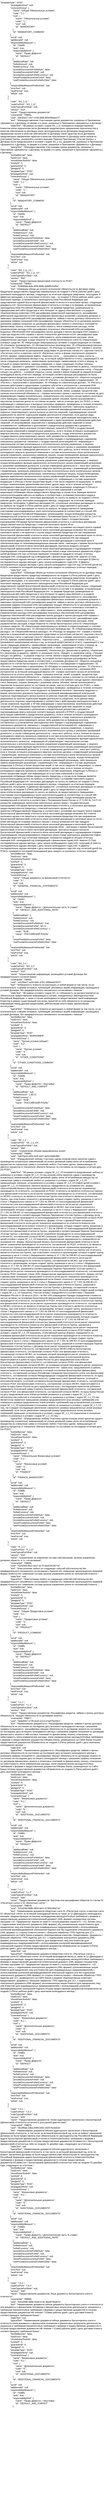 <mxfile version="27.1.4">
  <diagram name="Страница — 1" id="WULPb32uHRo-QUS4CWuH">
    <mxGraphModel dx="1372" dy="743" grid="1" gridSize="10" guides="1" tooltips="1" connect="1" arrows="1" fold="1" page="1" pageScale="1" pageWidth="827" pageHeight="1169" math="0" shadow="0">
      <root>
        <mxCell id="0" />
        <mxCell id="1" parent="0" />
        <UserObject label="&quot;templateType&quot;: &quot;KOD&quot;,&#xa;                &quot;propagationKind&quot;: null,&#xa;                &quot;covenantGroup&quot;: {&#xa;                    &quot;name&quot;: &quot;Общие Обязательные условия&quot;,&#xa;                    &quot;code&quot;: &quot;1.1.&quot;,&#xa;                    &quot;root&quot;: {&#xa;                        &quot;name&quot;: &quot;Обязательные условия&quot;,&#xa;                        &quot;code&quot;: &quot;1.&quot;,&#xa;                        &quot;root&quot;: null,&#xa;                        &quot;id&quot;: &quot;MANDATORY&quot;&#xa;                    },&#xa;                    &quot;id&quot;: &quot;MANDATORY_COMMON&quot;&#xa;                },&#xa;                &quot;scroll&quot;: null,&#xa;                &quot;additionalId&quot;: null,&#xa;                &quot;responsibilityMeasure&quot;: {&#xa;                    &quot;id&quot;: 734005,&#xa;                    &quot;auto&quot;: true,&#xa;                    &quot;responsibilityKind&quot;: {&#xa;                        &quot;name&quot;: &quot;Право Дефолта&quot;,&#xa;                        &quot;id&quot;: &quot;DEFAULT&quot;&#xa;                    },&#xa;                    &quot;additionalRate&quot;: null,&#xa;                    &quot;forfeitAmount&quot;: null,&#xa;                    &quot;forfeitCurrency&quot;: null,&#xa;                    &quot;provideDocumentsForfeitAuto&quot;: false,&#xa;                    &quot;provideDocumentsForfeit&quot;: null,&#xa;                    &quot;provideDocumentsForfeitCurrency&quot;: null,&#xa;                    &quot;showProvideDocumentsForfeit&quot;: false,&#xa;                    &quot;useProvideDocumentsForfeitInOther&quot;: false&#xa;                },&#xa;                &quot;responsibilityMeasurePreferential&quot;: null,&#xa;                &quot;errorText&quot;: null,&#xa;                &quot;newFormat&quot;: true,&#xa;                &quot;article&quot;: null&#xa;            },&#xa;            {&#xa;                &quot;code&quot;: &quot;SO_1.11.&quot;,&#xa;                &quot;codeForPrint&quot;: &quot;SO_1.11&quot;,&#xa;                &quot;codeTypicalForOther&quot;: null,&#xa;                &quot;version&quot;: &quot;910&quot;,&#xa;                &quot;name&quot;: &quot;Предоставление документов&quot;,&#xa;                &quot;covenantId&quot;: 708901,&#xa;                &quot;uuid&quot;: &quot;adc55a27-14c7-4156-9fd6-84929afaea72&quot;,&#xa;                &quot;text&quot;: &quot;\tНепредоставление Участниками сделки документов, указанных в Приложении «Документы» к Договору, по форме и в сроки, указанные в Приложении «Документы» к Договору.&quot;,&#xa;                &quot;staticText&quot;: &quot;\tВ рамках условия с кодом SO_1.11 понимается непредоставление Клиентом и/или поручителем (если Договором предусмотрено оформление поручительства в качестве обеспечения по Договору) и/или залогодателем (если Договором предусмотрено оформление залога в качестве обеспечения по Договору) и/или гарантом (если Договором предусмотрено оформление гарантии в качестве обеспечения по Договору) и/или любым из участников Группы, указанной в соответствующем Перечне Приложения «Состав Группы» к Договору (если предусмотрено в условии с кодом SO_1.11), документов, указанных в Приложении «Документы» к Договору, по форме и в сроки, указанные в Приложении «Документы» к Договору.&quot;,&#xa;                &quot;typicalText&quot;: &quot;\tНепредоставление Участниками сделки документов, указанных в Приложении «Документы» к Договору, по форме и в сроки, указанные в Приложении «Документы» к Договору.&quot;,&#xa;                &quot;textSetByUser&quot;: false,&#xa;                &quot;hasErrors&quot;: false,&#xa;                &quot;shouldViewTextInfo&quot;: false,&#xa;                &quot;suretyId&quot;: 0,&#xa;                &quot;guarantorId&quot;: 0,&#xa;                &quot;pledgerId&quot;: 0,&#xa;                &quot;templateType&quot;: &quot;KOD&quot;,&#xa;                &quot;propagationKind&quot;: null,&#xa;                &quot;covenantGroup&quot;: {&#xa;                    &quot;name&quot;: &quot;Общие Обязательные условия&quot;,&#xa;                    &quot;code&quot;: &quot;1.1.&quot;,&#xa;                    &quot;root&quot;: {&#xa;                        &quot;name&quot;: &quot;Обязательные условия&quot;,&#xa;                        &quot;code&quot;: &quot;1.&quot;,&#xa;                        &quot;root&quot;: null,&#xa;                        &quot;id&quot;: &quot;MANDATORY&quot;&#xa;                    },&#xa;                    &quot;id&quot;: &quot;MANDATORY_COMMON&quot;&#xa;                },&#xa;                &quot;scroll&quot;: null,&#xa;                &quot;additionalId&quot;: null,&#xa;                &quot;responsibilityMeasure&quot;: {&#xa;                    &quot;id&quot;: 734006,&#xa;                    &quot;auto&quot;: true,&#xa;                    &quot;responsibilityKind&quot;: {&#xa;                        &quot;name&quot;: &quot;Право Дефолта&quot;,&#xa;                        &quot;id&quot;: &quot;DEFAULT&quot;&#xa;                    },&#xa;                    &quot;additionalRate&quot;: null,&#xa;                    &quot;forfeitAmount&quot;: null,&#xa;                    &quot;forfeitCurrency&quot;: null,&#xa;                    &quot;provideDocumentsForfeitAuto&quot;: false,&#xa;                    &quot;provideDocumentsForfeit&quot;: null,&#xa;                    &quot;provideDocumentsForfeitCurrency&quot;: null,&#xa;                    &quot;showProvideDocumentsForfeit&quot;: false,&#xa;                    &quot;useProvideDocumentsForfeitInOther&quot;: false&#xa;                },&#xa;                &quot;responsibilityMeasurePreferential&quot;: null,&#xa;                &quot;errorText&quot;: null,&#xa;                &quot;newFormat&quot;: true,&#xa;                &quot;article&quot;: null&#xa;            },&#xa;            {&#xa;                &quot;code&quot;: &quot;SO_1.11_V1.&quot;,&#xa;                &quot;codeForPrint&quot;: &quot;SO_1.11_V1&quot;,&#xa;                &quot;codeTypicalForOther&quot;: null,&#xa;                &quot;version&quot;: &quot;940&quot;,&#xa;                &quot;name&quot;: &quot;Предоставление финансовой отчетности по РСБУ&quot;,&#xa;                &quot;covenantId&quot;: 708902,&#xa;                &quot;uuid&quot;: &quot;5285858d-6bfe-4f39-899b-daf89511bf5d&quot;,&#xa;                &quot;text&quot;: &quot;\tЗаемщик обязан до полного исполнения обязательств по Договору перед Кредитором предоставлять Кредитору ежеквартально не позднее 5 (Пяти) рабочих дней с даты окончания календарного месяца, следующего за отчетным периодом (кварталом, полугодием, 9 (Девятью) месяцами), а по окончании отчетного года – не позднее 5 (Пяти) рабочих дней с даты окончания периода, установленного законодательством Российской Федерации для представления годовой бухгалтерской (финансовой) отчетности в налоговые органы, следующие документы:\n\t− бухгалтерская (финансовая) отчетность в составе и по формам, установленным законодательством Российской Федерации;\n\t− по формам Кредитора, размещенным на официальном веб-сайте Кредитора в сети Интернет по адресу www.sberbank.ru в разделе «Корпоративным клиентам»:\n\t\t• расшифровка кредиторской задолженности, расшифровка дебиторской задолженности;\n\t\t• расшифровка финансовых вложений с указанием дочерних и зависимых организаций;\n\t\t• расшифровка кредитов, займов и прочих долговых обязательств с указанием графика погашения;\n\t\t• расшифровка текущих обязательств по договорам лизинга с указанием графика погашения по договорам финансового лизинга и лизинговых платежей по финансовому лизингу, отнесенных на себестоимость, и/или коммерческие расходы, и/или управленческие расходы;\n\t\t• расшифровка полученных обеспечений;\n\t\t• расшифровка выданных обеспечений;\n\t\t• расшифровка прочих доходов и прочих расходов;\n\t\t• справка о структуре выручки;\n\t\t• справка о прочих показателях деятельности;\n\t− расшифровка сумм амортизации, отраженных в составе себестоимости, и/или коммерческих расходов, и/или управленческих расходов, в виде оборотов по счетам бухгалтерского учета 02 «Амортизация основных средств», 05 «Амортизация нематериальных активов» в корреспонденции со счетами: 20 «Основное производство», 23 «Вспомогательные производства», 25 «Общепроизводственные расходы», 26 «Общехозяйственные расходы», 44 «Расходы на продажу»;\n\t− справка о наличии картотек и ограничений на распоряжение средствами по расчетным счетам;\n\t− карточки счета 51 «Расчетные счета» и карточки счета 52 «Валютные счета» в форме электронного документа (EXCEL-формат, наименование файла: «Карточка счета ___ (указывается номер счета) за ___ (указывается наименование месяца и год, за который предоставляется отчет)), содержащего в том числе следующие реквизиты: наименование организации, наименование отчета и период, за который он предоставляется, единицы измерения, а также следующие столбцы таблицы: «Период», «Документ» (документ-основание), «Аналитика Дт» (аналитика по дебету), «Аналитика Кт» (аналитика по кредиту), «Дебет» (с указанием счета), «Кредит» (с указанием счета), «Текущее сальдо» (по дебету), – в разрезе открытых счетов, банков и видов операций за каждый истекший календарный месяц отчетного периода, за который соответствующая расшифровка не была предоставлена Кредитору ранее в соответствии с условиями Договора;\n\t− оборотно-сальдовые ведомости по счетам бухгалтерского учета 60 «Расчеты с поставщиками и подрядчиками», 62 «Расчеты с покупателями и заказчиками», 63 «Резервы по сомнительным долгам», 76 «Расчеты с разными дебиторами и кредиторами» в разрезе субсчетов и контрагентов с указанием ИНН контрагентов за истекший календарный квартал;\n\t− справка налогового органа об исполнении обязанности по уплате налогов, сборов, страховых взносов, пеней, штрафов, процентов (при наличии неисполненной обязанности – справка налогового органа о наличии по состоянию на дату формирования справки положительного, отрицательного или нулевого сальдо единого налогового счета Заемщика, справка Заемщика с указанием сроков, объемов, причин возникновения и перспектив погашения долга) по состоянию не ранее, чем на отчетную дату (по РСБУ), а также информация о камеральных и выездных налоговых проверках, проведенных в течение истекшего календарного квартала;\n\t− копии выданных на бумажном носителе / оригиналы выданных в форме электронного документа подписанных усиленной квалифицированной электронной подписью лицензирующего органа выписок из реестра лицензий, подтверждающих наличие разрешения на занятие отдельными видами деятельности (лицензии), если данные виды деятельности подлежат лицензированию в соответствии с действующим законодательством, в случае изменения лицензий, а также информацию о приостановлении, возобновлении действия лицензий, об аннулировании лицензий или о прекращении действия лицензий по иным основаниям;\n\t− измÐµнения и дополнения к учредительным документам и документы, подтверждающие факты внесения соответствующих записей в ЕГРЮЛ о государственной регистрации изменений в учредительные документы, если в течение истекшего календарного квартала внесены изменения в учредительные документы, в виде электронных документов государственного регистрирующего органа, либо документов на бумажном носителе, составленных в установленном законодательством порядке и подтверждающих содержание электронных документов, связанных с государственной регистрацией;\n\t− информация о персональном составе коллегиальных и исполнительных органов управления, о лице(ах), осуществляющем(их) функции единоличного исполнительного органа (с указанием занимаемой должности, в случае совмещения деятельности – иных мест работы), если в течение истекшего календарного квартала произошли изменения в составе исполнительных и/или коллегиальных органов управления, назначено(ы) новое(ые) лицо(а), осуществляющее(ие) функции единоличного исполнительного органа;\n\t− информация об управляющем / персональном составе коллегиальных и исполнительных органов управления управляющей организации, о лице(ах), осуществляющем(их) функции единоличного исполнительного органа управляющей организации (с указанием занимаемой должности, в случае совмещения деятельности – иных мест работы), если в течение истекшего календарного квартала заключен договор с управляющей организацией / управляющим, произошли изменения в составе исполнительных и/или коллегиальных органов управления управляющей организации, назначено(ы) новое(ые) лицо(а), осуществляющее(ие) функции единоличного исполнительного органа управляющей организации, либо произошла замена управляющей организации / управляющего;\n\t− информация о составе акционеров, владеющих 5 (Пятью) и более процентами акций, в том числе сведения об акционерах, от имени которых номинальными держателями выступают другие лица, если в течение истекшего календарного квартала произошли изменения в составе акционеров, владеющих 5 (Пятью) и более процентами акций или информация об отсутствии изменений в составе акционеров.\n\tЗаемщик обязан предоставлять Кредитору, в случае если Заемщик является налогоплательщиком наÐ»ога на прибыль в соответствии с условиями Налогового кодекса Российской Федерации:\n\t‒ налоговую декларацию по налогу на прибыль не позднее 5 (Пяти) рабочих дней с даты окончания календарного месяца, следующего за отчетным периодом (кварталом, полугодием, 9 (Девятью) месяцами);\n\t‒ уточненные налоговые декларации по налогу на прибыль не позднее 5 (Пяти) рабочих дней с даты их представления в налоговый орган.\n\tНалоговые декларации по налогу на прибыль не предоставляются Заемщиками – участниками консолидированных групп налогоплательщиков (в соответствии со статьей 289 Налогового кодекса Российской Федерации); организациями, осуществляющими раскрытие ежеквартальной отчетности в соответствии с Положением Банка России от 27.3.202 № 714-П «О раскрытии информации эмитентами эмиссионных ценных бумаг»; государственными корпорациями.\n\tГодовая бухгалтерская (финансовая) отчетность и налоговые декларации предоставляется(ются) Кредитору с отметкой налогового органа об их принятии.\n\tПредоставление Кредитору в соответствии с условиями настоящего пункта годовой бухгалтерской (финансовой) отчетности и/или налоговой декларации возможно без отметки налогового органа о ее принятии в случае предоставления Кредитору:\n\t▪ при направлении бухгалтерской (финансовой) отчетности и/или налоговой декларации в налоговый орган по почте – копии квитанции об отправке заказного письма с описью вложения;\n\t▪ при передаче бухгалтерской (финансовой) отчетности и/или налоговой декларации в налоговый орган в электронном виде по телекоммуникационным каналам связи – квитанции о приеме бухгалтерской (финансовой) отчетности и/или налоговой декларации, протокола входного контроля бухгалтерской (финансовой) отчетности и/или налоговой декларации и подтверждения отправки (подтверждение специализированного оператора связи) в виде электронных документов.\n\tДля целей Договора:\n\t▪ под «отчетным периодом» понимается каждый из четырех отчетных периодов:\n\t\t- календарный год (совпадающий с финансовым годом),\n\t\t- квартал (3 (Три) последовательно идущих месяца с даты начала календарного года),\n\t\t- полугодие (6 (Шесть) последовательно идущих месяцев с даты начала календарного года),\n\t\t- 9 (Девять) последовательно идущих месяцев с даты начала календарного года.\n\t▪ под «отчетной датой (по РСБУ)» понимается последний календарный день каждого из указанных отчетных периодов.&quot;,&#xa;                &quot;staticText&quot;: null,&#xa;                &quot;typicalText&quot;: &quot;\tЗаемщик обязан до полного исполнения обязательств по Договору перед Кредитором предоставлять Кредитору ежеквартально не позднее 5 (Пяти) рабочих дней с даты окончания календарного месяца, следующего за отчетным периодом (кварталом, полугодием, 9 (Девятью) месяцами), а по окончании отчетного года – не позднее 5 (Пяти) рабочих дней с даты окончания периода, установленного законодательством Российской Федерации для представления годовой бухгалтерской (финансовой) отчетности в налоговые органы, следующие документы:\n\t− бухгалтерская (финансовая) отчетность в составе и по формам, установленным законодательством Российской Федерации;\n\t− по формам Кредитора, размещенным на официальном веб-сайте Кредитора в сети Интернет по адресу www.sberbank.ru в разделе «Корпоративным клиентам»:\n\t\t• расшифровка кредиторской задолженности, расшифровка дебиторской задолженности;\n\t\t• расшифровка финансовых вложений с указанием дочерних и зависимых организаций;\n\t\t• расшифровка кредитов, займов и прочих долговых обязательств с указанием графика погашения;\n\t\t• расшифровка текущих обязательств по договорам лизинга с указанием графика погашения по договорам финансового лизинга и лизинговых платежей по финансовому лизингу, отнесенных на себестоимость, и/или коммерческие расходы, и/или управленческие расходы;\n\t\t• расшифровка полученных обеспечений;\n\t\t• расшифровка выданных обеспечений;\n\t\t• расшифровка прочих доходов и прочих расходов;\n\t\t• справка о структуре выручки;\n\t\t• справка о прочих показателях деятельности;\n\t− расшифровка сумм амортизации, отраженных в составе себестоимости, и/или коммерческих расходов, и/или управленческих расходов, в виде оборотов по счетам бухгалтерского учета 02 «Амортизация основных средств», 05 «Амортизация нематериальных активов» в корреспонденции со счетами: 20 «Основное производство», 23 «Вспомогательные производства», 25 «Общепроизводственные расходы», 26 «Общехозяйственные расходы», 44 «Расходы на продажу»;\n\t− справка о наличии картотек и ограничений на распоряжение средствами по расчетным счетам;\n\t− карточки счета 51 Â«Расчетные счета» и карточки счета 52 «Валютные счета» в форме электронного документа (EXCEL-формат, наименование файла: «Карточка счета ___ (указывается номер счета) за ___ (указывается наименование месяца и год, за который предоставляется отчет)), содержащего в том числе следующие реквизиты: наименование организации, наименование отчета и период, за который он предоставляется, единицы измерения, а также следующие столбцы таблицы: «Период», «Документ» (документ-основание), «Аналитика Дт» (аналитика по дебету), «Аналитика Кт» (аналитика по кредиту), «Дебет» (с указанием счета), «Кредит» (с указанием счета), «Текущее сальдо» (по дебету), – в разрезе открытых счетов, банков и видов операций за каждый истекший календарный месяц отчетного периода, за который соответствующая расшифровка не была предоставлена Кредитору ранее в соответствии с условиями Договора;\n\t− оборотно-сальдовые ведомости по счетам бухгалтерского учета 60 «Расчеты с поставщиками и подрядчиками», 62 «Расчеты с покупателями и заказчиками», 63 «Резервы по сомнительным долгам», 76 «Расчеты с разными дебиторами и кредиторами» в разрезе субсчетов и контрагентов с указанием ИНН контрагентов за истекший календарный квартал;\n\t− справка налогового органа об исполнении обязанности по уплате налогов, сборов, страховых взносов, пеней, штрафов, процентов (при наличии неисполненной обязанности – справка налогового органа о наличии по состоянию на дату формирования справки положительного, отрицательного или нулевого сальдо единого налогового счета Заемщика, справка Заемщика с указанием сроков, объемов, причин возникновения и перспектив погашения долга) по состоянию не ранее, чем на отчетную дату (по РСБУ), а также информация о камеральных и выездных налоговых проверках, проведенных в течение истекшего календарного квартала;\n\t− копии выданных на бумажном носителе / оригиналы выданных в форме электронного документа подписанных усиленной квалифицированной электронной подписью лицензирующего органа выписок из реестра лицензий, подтверждающих наличие разрешения на занятие отдельными видами деятельности (лицензии), если данные виды деятельности подлежат лицензированию в соответствии с действующим законодательством, в случае изменения лицензий, а тÐ°кже информацию о приостановлении, возобновлении действия лицензий, об аннулировании лицензий или о прекращении действия лицензий по иным основаниям;\n\t− изменения и дополнения к учредительным документам и документы, подтверждающие факты внесения соответствующих записей в ЕГРЮЛ о государственной регистрации изменений в учредительные документы, если в течение истекшего календарного квартала внесены изменения в учредительные документы, в виде электронных документов государственного регистрирующего органа, либо документов на бумажном носителе, составленных в установленном законодательством порядке и подтверждающих содержание электронных документов, связанных с государственной регистрацией;\n\t− информация о персональном составе коллегиальных и исполнительных органов управления, о лице(ах), осуществляющем(их) функции единоличного исполнительного органа (с указанием занимаемой должности, в случае совмещения деятельности – иных мест работы), если в течение истекшего календарного квартала произошли изменения в составе исполнительных и/или коллегиальных органов управления, назначено(ы) новое(ые) лицо(а), осуществляющее(ие) функции единоличного исполнительного органа;\n\t− информация об управляющем / персональном составе коллегиальных и исполнительных органов управления управляющей организации, о лице(ах), осуществляющем(их) функции единоличного исполнительного органа управляющей организации (с указанием занимаемой должности, в случае совмещения деятельности – иных мест работы), если в течение истекшего календарного квартала заключен договор с управляющей организацией / управляющим, произошли изменения в составе исполнительных и/или коллегиальных органов управления управляющей организации, назначено(ы) новое(ые) лицо(а), осуществляющее(ие) функции единоличного исполнительного органа управляющей организации, либо произошла замена управляющей организации / управляющего;\n\t− информация о составе акционеров, владеющих 5 (Пятью) и более процентами акций, в том числе сведения об акционерах, от имени которых номинальными держателями выступают другие лица, если в течение истекшего календарного квартала произошли изменения в составе акционеров, владеющих 5 (Пятью) и более процентами акциÐ¹ или информация об отсутствии изменений в составе акционеров.\n\tЗаемщик обязан предоставлять Кредитору, в случае если Заемщик является налогоплательщиком налога на прибыль в соответствии с условиями Налогового кодекса Российской Федерации:\n\t‒ налоговую декларацию по налогу на прибыль не позднее 5 (Пяти) рабочих дней с даты окончания календарного месяца, следующего за отчетным периодом (кварталом, полугодием, 9 (Девятью) месяцами);\n\t‒ уточненные налоговые декларации по налогу на прибыль не позднее 5 (Пяти) рабочих дней с даты их представления в налоговый орган.\n\tНалоговые декларации по налогу на прибыль не предоставляются Заемщиками – участниками консолидированных групп налогоплательщиков (в соответствии со статьей 289 Налогового кодекса Российской Федерации); организациями, осуществляющими раскрытие ежеквартальной отчетности в соответствии с Положением Банка России от 27.3.202 № 714-П «О раскрытии информации эмитентами эмиссионных ценных бумаг»; государственными корпорациями.\n\tГодовая бухгалтерская (финансовая) отчетность и налоговые декларации предоставляется(ются) Кредитору с отметкой налогового органа об их принятии.\n\tПредоставление Кредитору в соответствии с условиями настоящего пункта годовой бухгалтерской (финансовой) отчетности и/или налоговой декларации возможно без отметки налогового органа о ее принятии в случае предоставления Кредитору:\n\t▪ при направлении бухгалтерской (финансовой) отчетности и/или налоговой декларации в налоговый орган по почте – копии квитанции об отправке заказного письма с описью вложения;\n\t▪ при передаче бухгалтерской (финансовой) отчетности и/или налоговой декларации в налоговый орган в электронном виде по телекоммуникационным каналам связи – квитанции о приеме бухгалтерской (финансовой) отчетности и/или налоговой декларации, протокола входного контроля бухгалтерской (финансовой) отчетности и/или налоговой декларации и подтверждения отправки (подтверждение специализированного оператора связи) в виде электронных документов.\n\tДля целей Договора:\n\t▪ под «отчетным периодом» понимается каждый из четырех отчетных периодов:\n\t\t- календарный год (совпадающий с финансовым годом),\n\t\t- квартал (3 (Три) последовательно идущих месяца с даты начала калÐµндарного года),\n\t\t- полугодие (6 (Шесть) последовательно идущих месяцев с даты начала календарного года),\n\t\t- 9 (Девять) последовательно идущих месяцев с даты начала календарного года.\n\t▪ под «отчетной датой (по РСБУ)» понимается последний календарный день каждого из указанных отчетных периодов.&quot;,&#xa;                &quot;textSetByUser&quot;: false,&#xa;                &quot;hasErrors&quot;: false,&#xa;                &quot;shouldViewTextInfo&quot;: false,&#xa;                &quot;suretyId&quot;: 0,&#xa;                &quot;guarantorId&quot;: 0,&#xa;                &quot;pledgerId&quot;: 0,&#xa;                &quot;templateType&quot;: &quot;KOD&quot;,&#xa;                &quot;propagationKind&quot;: null,&#xa;                &quot;covenantGroup&quot;: {&#xa;                    &quot;name&quot;: &quot;Общие документы по финансовой отчетности&quot;,&#xa;                    &quot;code&quot;: &quot;5.&quot;,&#xa;                    &quot;root&quot;: null,&#xa;                    &quot;id&quot;: &quot;GENERAL_FINANCIAL_STATEMENTS&quot;&#xa;                },&#xa;                &quot;scroll&quot;: null,&#xa;                &quot;additionalId&quot;: null,&#xa;                &quot;responsibilityMeasure&quot;: {&#xa;                    &quot;id&quot;: 734007,&#xa;                    &quot;auto&quot;: true,&#xa;                    &quot;responsibilityKind&quot;: {&#xa;                        &quot;name&quot;: &quot;Право Дефолта + Дополнительная часть % ставки&quot;,&#xa;                        &quot;id&quot;: &quot;DEFAULT_AND_ADDITIONAL_RATE&quot;&#xa;                    },&#xa;                    &quot;additionalRate&quot;: 1,&#xa;                    &quot;forfeitAmount&quot;: null,&#xa;                    &quot;forfeitCurrency&quot;: null,&#xa;                    &quot;provideDocumentsForfeitAuto&quot;: true,&#xa;                    &quot;provideDocumentsForfeit&quot;: 5E+3,&#xa;                    &quot;provideDocumentsForfeitCurrency&quot;: {&#xa;                        &quot;code&quot;: &quot;RUB&quot;,&#xa;                        &quot;name&quot;: &quot;РОССИЙСКИЙ РУБЛЬ&quot;&#xa;                    },&#xa;                    &quot;showProvideDocumentsForfeit&quot;: false,&#xa;                    &quot;useProvideDocumentsForfeitInOther&quot;: false&#xa;                },&#xa;                &quot;responsibilityMeasurePreferential&quot;: null,&#xa;                &quot;errorText&quot;: null,&#xa;                &quot;newFormat&quot;: true,&#xa;                &quot;article&quot;: null&#xa;            },&#xa;            {&#xa;                &quot;code&quot;: &quot;SO_3.1.&quot;,&#xa;                &quot;codeForPrint&quot;: &quot;SO_3.1&quot;,&#xa;                &quot;codeTypicalForOther&quot;: null,&#xa;                &quot;version&quot;: &quot;910&quot;,&#xa;                &quot;name&quot;: &quot;Неразглашение информации, касающейся условий Договора без предварительного согласия Банка&quot;,&#xa;                &quot;covenantId&quot;: 708903,&#xa;                &quot;uuid&quot;: &quot;e4139ae7-ca33-4e0c-a761-1696a4a23237&quot;,&#xa;                &quot;text&quot;: &quot;\tОбязанность Клиента не разглашать в любой форме (в том числе, но не исключительно: в форме интервью, публикаций, рекламных акций) информацию, касающуюся условий Договора, без предварительного письменного согласования с Банком.&quot;,&#xa;                &quot;staticText&quot;: &quot;\tВ рамках условия с кодом SO_3.1 обязанность не распространяется на обязательное предоставление информации в случаях, определенных законодательством Российской Федерации, а также в случае необходимости предоставления такой информации Клиентом в рамках существующей или вновь принятой на себя обязанности по раскрытию информации перед другими кредиторами, рейтинговыми агентствами, финансовыми институтами.&quot;,&#xa;                &quot;typicalText&quot;: &quot;\tОбязанность Клиента не разглашать в любой форме (в том числе, но не исключительно: в форме интервью, публикаций, рекламных акций) информацию, касающуюся условий Договора, без предварительного письменного согласования с Банком.&quot;,&#xa;                &quot;textSetByUser&quot;: false,&#xa;                &quot;hasErrors&quot;: false,&#xa;                &quot;shouldViewTextInfo&quot;: false,&#xa;                &quot;suretyId&quot;: 0,&#xa;                &quot;guarantorId&quot;: 0,&#xa;                &quot;pledgerId&quot;: 0,&#xa;                &quot;templateType&quot;: &quot;KOD&quot;,&#xa;                &quot;propagationKind&quot;: &quot;BORROWER&quot;,&#xa;                &quot;covenantGroup&quot;: {&#xa;                    &quot;name&quot;: &quot;Прочие условия (общие)&quot;,&#xa;                    &quot;code&quot;: &quot;4.2&quot;,&#xa;                    &quot;root&quot;: {&#xa;                        &quot;name&quot;: &quot;Прочие условия&quot;,&#xa;                        &quot;code&quot;: &quot;4.&quot;,&#xa;                        &quot;root&quot;: null,&#xa;                        &quot;id&quot;: &quot;OTHER_CONDITIONS&quot;&#xa;                    },&#xa;                    &quot;id&quot;: &quot;OTHER_CONDITIONS_COMMON&quot;&#xa;                },&#xa;                &quot;scroll&quot;: null,&#xa;                &quot;additionalId&quot;: null,&#xa;                &quot;responsibilityMeasure&quot;: {&#xa;                    &quot;id&quot;: 734008,&#xa;                    &quot;auto&quot;: true,&#xa;                    &quot;responsibilityKind&quot;: {&#xa;                        &quot;name&quot;: &quot;Право Дефолта + Неустойка&quot;,&#xa;                        &quot;id&quot;: &quot;DEFAULT_AND_FORFEIT&quot;&#xa;                    },&#xa;                    &quot;additionalRate&quot;: null,&#xa;                    &quot;forfeitAmount&quot;: 1.3E+5,&#xa;                    &quot;forfeitCurrency&quot;: {&#xa;                        &quot;code&quot;: &quot;RUB&quot;,&#xa;                        &quot;name&quot;: &quot;РОССИЙСКИЙ РУБЛЬ&quot;&#xa;                    },&#xa;                    &quot;provideDocumentsForfeitAuto&quot;: false,&#xa;                    &quot;provideDocumentsForfeit&quot;: null,&#xa;                    &quot;provideDocumentsForfeitCurrency&quot;: null,&#xa;                    &quot;showProvideDocumentsForfeit&quot;: false,&#xa;                    &quot;useProvideDocumentsForfeitInOther&quot;: false&#xa;                },&#xa;                &quot;responsibilityMeasurePreferential&quot;: null,&#xa;                &quot;errorText&quot;: null,&#xa;                &quot;newFormat&quot;: true,&#xa;                &quot;article&quot;: null&#xa;            },&#xa;            {&#xa;                &quot;code&quot;: &quot;SF_1.2.&quot;,&#xa;                &quot;codeForPrint&quot;: &quot;SF_1.2_V3&quot;,&#xa;                &quot;codeTypicalForOther&quot;: null,&#xa;                &quot;version&quot;: &quot;940&quot;,&#xa;                &quot;name&quot;: &quot;Ограничение объема предъявленных исков&quot;,&#xa;                &quot;covenantId&quot;: 708891,&#xa;                &quot;uuid&quot;: &quot;0d070e15-ef04-410f-aa37-ab311dd8e38b&quot;,&#xa;                &quot;text&quot;: &quot;\tПредъявление любому Участнику сделки иска(ов) и/или принятие судом к производству искового(ых) заявления(ий) об уплате денежной суммы и/или об истребовании имущества на совокупную сумму в отношении любого Участника сделки, превышающую 10 (Десять) процентов от показателя «Валюта баланса» по состоянию на последнюю отчетную дату (по РСБУ).&quot;,&#xa;                &quot;staticText&quot;: &quot;\tВ рамках условия с кодом SF_1.2_V3 понимается предъявление любому из указанных в условии с кодом SF_1.2_V3 лиц иска(ов) и/или принятие судом к производству искового(ых) заявления(ий) об уплате денежной суммы и/или об истребовании имущества на совокупную сумму в отношении любого из указанных в условии с кодом SF_1.2_V3, превышающую значения, установленного в условии с кодом SF_1.2_V3.\n\tДля целей условия с кодом SF_1.2_V3 показатель «Валюта баланса» определяется на основании:\n\t– формы «Бухгалтерский баланс» бухгалтерской (финансовой) отчетности (если расчет ограничения производится по отчетности, составленной по РСБУ; отчетность не является отчетностью Группы) или финансовой отчетности (если расчет ограничения производится по отчетности, составленной по МСФО; отчетность не является отчетностью Группы или отчетность является отчетностью Группы, при этом Клиент относится к организациям, которые создают группу, указанную в части 2 статьи 1 Федерального закона от 27.7.201 № 208-ФЗ «О консолидированной финансовой отчетности») или консолидированной финансовой отчетности (если расчет ограничения производится по отчетности Группы, составленной по МСФО, при этом Клиент относится к организациям, которые создают группу, указанную в части 2 статьи 1 Федерального закона от 27.7.201 № 208-ФЗ «О консолидированной финансовой отчетности») или финансовой отчетности Группы, указанной в соответствующем Перечне Приложения «Состав Группы» к Договору (если расчет показателя производится по консолидированной отчетности), составленной согласно РСБУ (значение строки 1700 «Баланс»);\n\tили\n\t– формы «Отчет о финансÐ¾вом положении» финансовой отчетности (если расчет показателя производится по отчетности Клиента) или консолидированной (если Клиент относится к организациям, которые создают группу, указанную в части 2 статьи 1 Федерального закона от 27.7.201 № 208-ФЗ «О консолидированной финансовой отчетности») финансовой отчетности Группы, указанной в соответствующем Перечне Приложения «Состав Группы» к Договору (если расчет показателя производится по консолидированной отчетности), составленной согласно МСФО (значение строки «Итого активы (Total assets)»).\n\tДля целей условия с кодом SF_1.2_V3 показатель «Кредиторская задолженность» определяется на основании:\n\t– формы «Бухгалтерский баланс» бухгалтерской (финансовой) отчетности (если расчет ограничения производится по отчетности, составленной по РСБУ; отчетность не является отчетностью Группы) или финансовой отчетности (если расчет ограничения производится по отчетности, составленной по МСФО; отчетность не является отчетностью Группы или отчетность является отчетностью Группы, при этом Клиент относится к организациям, которые создают группу, указанную в части 2 статьи 1 Федерального закона от 27.7.201 № 208-ФЗ «О консолидированной финансовой отчетности») или консолидированной финансовой отчетности (если расчет ограничения производится по отчетности Группы, составленной по МСФО, при этом Клиент относится к организациям, которые создают группу, указанную в части 2 статьи 1 Федерального закона от 27.7.201 № 208-ФЗ «О консолидированной финансовой отчетности») или финансовой отчетности Группы, указанной в соответствующем Перечне Приложения «Состав Группы» к Договору (если расчет показателя производится по консолидированной отчетности), составленной согласно РСБУ (значение строки 1520 «Кредиторская задолженность»);\n\tили\n\t– формы «Отчет о финансовом положении» финансовой отчетности (если расчет показателя производится по отчетности Клиента) или консолидированной (если Клиент относится к организациям, которые создают группу, указанную в части 2 статьи 1 Федерального закона от 27.7.201 № 208-ФЗ «О консолидированной финансовой отчетности») финансовой отчетности Группы, указанной в соответствующем Перечне Приложения «Состав Группы» к Договору, составленной согласно МСФО (значение строки «Кредиторская задолженность (Accounts payable)»).\n\tДля целей условия с кодом SF_1.2_V3 показатель «Чистые активы» определяется в соответствии с Приказом Минфина России от 28 августа 2014 г. № 84н «Об утверждении Порядка определения стоимости чистых активов» на основании бухгалтерской (финансовой) отчетности (если расчет ограничения производится по отчетности, составленной по РСБУ; отчетность не является отчетностью Группы) или финансовой отчетности (если расчет ограничения производится по отчетности, составленной по МСФО; отчетность не является отчетностью Группы или отчетность является отчетностью Группы, при этом Клиент относится к организациям, которые создают группу, указанную в части 2 статьи 1 Федерального закона от 27.7.201 № 208-ФЗ «О консолидированной финансовой отчетности») или консолидированной (если расчет ограничения производится по отчетности Группы, составленной по МСФО, при этом Клиент относится к организациям, которые создают группу, указанную в части 2 статьи 1 Федерального закона от 27.7.201 № 208-ФЗ «О консолидированной финансовой отчетности») финансовой отчетности (если расчет показателя производится по отчетности Клиента) или финансовой отчетности Группы, указанной в соответствующем Перечне Приложения «Состав Группы» к Договору (если расчет показателя производится по консолидированной отчетности), составленной согласно РСБУ.\n\tДля целей условия с кодом SF_1.2_V3 показатель «Собственный капитал (Equity)» определяется на основании финансовой отчетности (если расчет показателя производится по отчетности Клиента) или консолидированной (если Клиент относится к организациям, которые создают группу, указанную в части 2 статьи 1 Федерального закона от 27.7.201 № 208-ФЗ «О консолидированной финансовой отчетности») финансовой отчетности Группы, указанной в соответствующем Перечне Приложения «Состав Группы» к Договору (если расчет показателя производится по консолидированной отчетности), составленной согласно МСФО.\n\tЕсли бухгалтерская (финансовая) отчетность, составленная согласно РСБУ, или финансовая отчетность, составленная согласно МСФО, на основании которой производится расчет указанного выше показателя, составлена в рублях, сумма иска, предъявленного в иностранной валюте, пересчитывается в рубли по курсу Банка России на дату предъявления иска.\n\tЕсли бухгалтерская (финансовая) отчетность, составленная согласно РСБУ, или финансовая отчетность, составленная согласно МСФО, на основании которой производится расчет указанного выше показателя, составлена в иностранной валюте:\n\t– сумма иска, предъявленного в рублях, пересчитывается в иностранную валюту, в которой составлена бухгалтерская (финансовая) отчетность, составленная согласно Российским стандартам бухгалтерского учета, или финансовая отчетность, составленная согласно Международным стандартам финансовой отчетности, по курсу Банка России на дату предъявления иска;\n\t– сумма иска в иностранной валюте, отличной от иностранной валюты, в которой составлена бухгалтерская (финансовая) отчетность, составленная согласно РСБУ, или финансовая отчетность, составленная согласно МСФО, пересчитывается в рубли по курсу Банка России на дату предъявления иска с последующим пересчетом рублевого эквивалента полученной суммы в валюту бухгалтерской (финансовой) отчетности, составленной согласно РСБУ, или финансовой отчетности, составленной согласно МСФО, по курсу Банка России на дату предъявления иска.\n\tНаступлением указанного в условии с кодом SF_1.2_V3 обстоятельства (события) в отношении любого из указанных в условии с кодом SF_1.2_V3 лиц является как первичное превышение размера предъявленного иска (исковых требований) или совокупного размера предъявленных исков (исковых требований) над установленным в условии с кодом SF_1.2_V3 ограничением в отношении любого из указанных в условии с кодом SF_1.2_V3 лиц, так и каждое последующее увеличение совокупного размера предъявленных исков (исковых требований), если после увеличения совокупный размер предъявленных исков (исковых требований) превышает установленное в условии с кодом SF_1.2_V3 ограничение в отношении любого из указанных в условии с кодом SF_1.2_V3 лиц.&quot;,&#xa;                &quot;typicalText&quot;: &quot;\tПредъявление любому Участнику сделки иска(ов) и/или принятие судом к производству искового(ых) заявления(ий) об уплате денежной суммы и/или об истребовании имущества на совокупную сумму в отношении любого Участника сделки, превышающую 10 (Десять) процентов от показателя «Валюта баланса» по состоянию на последнюю отчетную дату (по РСБУ).&quot;,&#xa;                &quot;textSetByUser&quot;: false,&#xa;                &quot;hasErrors&quot;: false,&#xa;                &quot;shouldViewTextInfo&quot;: false,&#xa;                &quot;suretyId&quot;: 0,&#xa;                &quot;guarantorId&quot;: 0,&#xa;                &quot;pledgerId&quot;: 0,&#xa;                &quot;templateType&quot;: &quot;KOD&quot;,&#xa;                &quot;propagationKind&quot;: null,&#xa;                &quot;covenantGroup&quot;: {&#xa;                    &quot;name&quot;: &quot;Обязательные Финансовые условия&quot;,&#xa;                    &quot;code&quot;: &quot;2.1.&quot;,&#xa;                    &quot;root&quot;: {&#xa;                        &quot;name&quot;: &quot;Финансовые условия&quot;,&#xa;                        &quot;code&quot;: &quot;2.&quot;,&#xa;                        &quot;root&quot;: null,&#xa;                        &quot;id&quot;: &quot;FINANCE&quot;&#xa;                    },&#xa;                    &quot;id&quot;: &quot;FINANCE_MANDATORY&quot;&#xa;                },&#xa;                &quot;scroll&quot;: null,&#xa;                &quot;additionalId&quot;: null,&#xa;                &quot;responsibilityMeasure&quot;: {&#xa;                    &quot;id&quot;: 733996,&#xa;                    &quot;auto&quot;: true,&#xa;                    &quot;responsibilityKind&quot;: {&#xa;                        &quot;name&quot;: &quot;Право Дефолта&quot;,&#xa;                        &quot;id&quot;: &quot;DEFAULT&quot;&#xa;                    },&#xa;                    &quot;additionalRate&quot;: null,&#xa;                    &quot;forfeitAmount&quot;: null,&#xa;                    &quot;forfeitCurrency&quot;: null,&#xa;                    &quot;provideDocumentsForfeitAuto&quot;: false,&#xa;                    &quot;provideDocumentsForfeit&quot;: null,&#xa;                    &quot;provideDocumentsForfeitCurrency&quot;: null,&#xa;                    &quot;showProvideDocumentsForfeit&quot;: false,&#xa;                    &quot;useProvideDocumentsForfeitInOther&quot;: false&#xa;                },&#xa;                &quot;responsibilityMeasurePreferential&quot;: null,&#xa;                &quot;errorText&quot;: null,&#xa;                &quot;newFormat&quot;: true,&#xa;                &quot;article&quot;: null&#xa;            },&#xa;            {&#xa;                &quot;code&quot;: &quot;P_1.3.&quot;,&#xa;                &quot;codeForPrint&quot;: &quot;P_1.3&quot;,&#xa;                &quot;codeTypicalForOther&quot;: null,&#xa;                &quot;version&quot;: &quot;915&quot;,&#xa;                &quot;name&quot;: &quot;Ограничение на изменение состава собственников, органов управления, дочерних обществ, в т.ч. согласование&quot;,&#xa;                &quot;covenantId&quot;: 708890,&#xa;                &quot;uuid&quot;: &quot;f2252fe9-0912-4a17-a175-da32341d5716&quot;,&#xa;                &quot;text&quot;: &quot;\tНаступление любого из следующих событий (обстоятельств) без предварительного письменного согласования с Банком:\n\t– изменение организационно-правовой формы Клиента;\n\t– изменение состава органов управления (и/или их полномочий) Клиента.&quot;,&#xa;                &quot;staticText&quot;: null,&#xa;                &quot;typicalText&quot;: &quot;\tНаступление любого из следующих событий (обстоятельств) без предварительного письменного согласования с Банком:\n\t– изменение организационно-правовой формы Клиента;\n\t– изменение состава органов управления (и/или их полномочий) Клиента.&quot;,&#xa;                &quot;textSetByUser&quot;: false,&#xa;                &quot;hasErrors&quot;: false,&#xa;                &quot;shouldViewTextInfo&quot;: false,&#xa;                &quot;suretyId&quot;: 0,&#xa;                &quot;guarantorId&quot;: 0,&#xa;                &quot;pledgerId&quot;: 0,&#xa;                &quot;templateType&quot;: &quot;KOD&quot;,&#xa;                &quot;propagationKind&quot;: null,&#xa;                &quot;covenantGroup&quot;: {&#xa;                    &quot;name&quot;: &quot;Общие Продуктовые условия&quot;,&#xa;                    &quot;code&quot;: &quot;3.1.&quot;,&#xa;                    &quot;root&quot;: {&#xa;                        &quot;name&quot;: &quot;Продуктовые условия&quot;,&#xa;                        &quot;code&quot;: &quot;3.&quot;,&#xa;                        &quot;root&quot;: null,&#xa;                        &quot;id&quot;: &quot;PRODUCT&quot;&#xa;                    },&#xa;                    &quot;id&quot;: &quot;PRODUCT_COMMON&quot;&#xa;                },&#xa;                &quot;scroll&quot;: null,&#xa;                &quot;additionalId&quot;: null,&#xa;                &quot;responsibilityMeasure&quot;: {&#xa;                    &quot;id&quot;: 733995,&#xa;                    &quot;auto&quot;: true,&#xa;                    &quot;responsibilityKind&quot;: {&#xa;                        &quot;name&quot;: &quot;Право Дефолта&quot;,&#xa;                        &quot;id&quot;: &quot;DEFAULT&quot;&#xa;                    },&#xa;                    &quot;additionalRate&quot;: null,&#xa;                    &quot;forfeitAmount&quot;: null,&#xa;                    &quot;forfeitCurrency&quot;: null,&#xa;                    &quot;provideDocumentsForfeitAuto&quot;: false,&#xa;                    &quot;provideDocumentsForfeit&quot;: null,&#xa;                    &quot;provideDocumentsForfeitCurrency&quot;: null,&#xa;                    &quot;showProvideDocumentsForfeit&quot;: false,&#xa;                    &quot;useProvideDocumentsForfeitInOther&quot;: false&#xa;                },&#xa;                &quot;responsibilityMeasurePreferential&quot;: null,&#xa;                &quot;errorText&quot;: null,&#xa;                &quot;newFormat&quot;: true,&#xa;                &quot;article&quot;: null&#xa;            },&#xa;            {&#xa;                &quot;code&quot;: &quot;I.1.1.&quot;,&#xa;                &quot;codeForPrint&quot;: &quot;I.1.1&quot;,&#xa;                &quot;codeTypicalForOther&quot;: null,&#xa;                &quot;version&quot;: &quot;910&quot;,&#xa;                &quot;name&quot;: &quot;Предоставление документов: Расшифровка кредитов, займов и прочих долговых обязательств, текущих обязательств по договорам лизинга&quot;,&#xa;                &quot;covenantId&quot;: 708877,&#xa;                &quot;uuid&quot;: &quot;3d4e8047-e739-4c42-a113-a7aef75e24b1&quot;,&#xa;                &quot;text&quot;: &quot;Наименование документа:\n– Расшифровка кредитов, займов и прочих долговых обязательств по состоянию на последнюю дату истекшего календарного месяца с указанием графика погашения;\n– расшифровка текущих обязательств по договорам лизинга по состоянию на последнюю дату истекшего календарного месяца с указанием графика погашения по договорам финансового лизинга и лиÐ·инговых платежей по финансовому лизингу, отнесенных на себестоимость и/или коммерческие расходы, и/или управленческие расходы\nОсобые требования к формам и предоставлению документов:\nФормы Банка, размещенные на Сайте Банка.\nСроки предоставления документов:\nЕжемесячно не позднее 5 (Пяти) рабочих дней с даты окончания календарного месяца.&quot;,&#xa;                &quot;staticText&quot;: null,&#xa;                &quot;typicalText&quot;: &quot;Наименование документа:\n– Расшифровка кредитов, займов и прочих долговых обязательств по состоянию на последнюю дату истекшего календарного месяца с указанием графика погашения;\n– расшифровка текущих обязательств по договорам лизинга по состоянию на последнюю дату истекшего календарного месяца с указанием графика погашения по договорам финансового лизинга и лизинговых платежей по финансовому лизингу, отнесенных на себестоимость и/или коммерческие расходы, и/или управленческие расходы\nОсобые требования к формам и предоставлению документов:\nФормы Банка, размещенные на Сайте Банка.\nСроки предоставления документов:\nЕжемесячно не позднее 5 (Пяти) рабочих дней с даты окончания календарного месяца.&quot;,&#xa;                &quot;textSetByUser&quot;: false,&#xa;                &quot;hasErrors&quot;: false,&#xa;                &quot;shouldViewTextInfo&quot;: false,&#xa;                &quot;suretyId&quot;: 0,&#xa;                &quot;guarantorId&quot;: 0,&#xa;                &quot;pledgerId&quot;: 0,&#xa;                &quot;templateType&quot;: &quot;KOD&quot;,&#xa;                &quot;propagationKind&quot;: null,&#xa;                &quot;covenantGroup&quot;: {&#xa;                    &quot;name&quot;: &quot;Финансовые документы&quot;,&#xa;                    &quot;code&quot;: &quot;6.1.&quot;,&#xa;                    &quot;root&quot;: {&#xa;                        &quot;name&quot;: &quot;Дополнительные документы&quot;,&#xa;                        &quot;code&quot;: &quot;6.&quot;,&#xa;                        &quot;root&quot;: null,&#xa;                        &quot;id&quot;: &quot;ADDITIONAL_DOCUMENTS&quot;&#xa;                    },&#xa;                    &quot;id&quot;: &quot;ADDITIONAL_FINANCIAL_DOCUMENTS&quot;&#xa;                },&#xa;                &quot;scroll&quot;: null,&#xa;                &quot;additionalId&quot;: null,&#xa;                &quot;responsibilityMeasure&quot;: {&#xa;                    &quot;id&quot;: 733982,&#xa;                    &quot;auto&quot;: true,&#xa;                    &quot;responsibilityKind&quot;: {&#xa;                        &quot;name&quot;: &quot;Право Дефолта&quot;,&#xa;                        &quot;id&quot;: &quot;DEFAULT&quot;&#xa;                    },&#xa;                    &quot;additionalRate&quot;: null,&#xa;                    &quot;forfeitAmount&quot;: null,&#xa;                    &quot;forfeitCurrency&quot;: null,&#xa;                    &quot;provideDocumentsForfeitAuto&quot;: false,&#xa;                    &quot;provideDocumentsForfeit&quot;: null,&#xa;                    &quot;provideDocumentsForfeitCurrency&quot;: null,&#xa;                    &quot;showProvideDocumentsForfeit&quot;: false,&#xa;                    &quot;useProvideDocumentsForfeitInOther&quot;: false&#xa;                },&#xa;                &quot;responsibilityMeasurePreferential&quot;: null,&#xa;                &quot;errorText&quot;: null,&#xa;                &quot;newFormat&quot;: true,&#xa;                &quot;article&quot;: null&#xa;            },&#xa;            {&#xa;                &quot;code&quot;: &quot;I.1.2.&quot;,&#xa;                &quot;codeForPrint&quot;: &quot;I.1.2&quot;,&#xa;                &quot;codeTypicalForOther&quot;: null,&#xa;                &quot;version&quot;: &quot;935&quot;,&#xa;                &quot;name&quot;: &quot;Предоставление документов: Карточки или расшифровки оборотов по счетам 51 «Расчетные счета» и 52 «Валютные счета»&quot;,&#xa;                &quot;covenantId&quot;: 708878,&#xa;                &quot;uuid&quot;: &quot;531d24bf-908b-4834-bb7c-0730b189a7cb&quot;,&#xa;                &quot;text&quot;: &quot;Наименование документа:\nКарточки счета 51 «Расчетные счета» и карточки счета 52 «Валютные счета» за истекший календарный месяц (а также за 12 (Двенадцать) календарных месяцев, предшествующих истекшему календарному месяцу)\nОсобые требования к формам и предоставлению документов:\nЭлектронный документ (XML-формат) посредством системы программ «1С: Предприятие» версии не ниже 8 с использованием сервиса:\n– «1С: Бизнес-сеть», с подписанием электронного документа (XML-формат) уÐ¿олномоченным лицом Клиента (для юридических лиц) или Клиентом (для индивидуальных предпринимателей) с использованием усиленной квалифицированной электронной подписи или без подписания электронного документа (XML-формат) со стороны Клиента,\nили\n– «Внешняя обработка / ППО Адаптер для 1С», размещенного на Сайте Банка в разделе «Корпоративным клиентам / Кредитование / Документы / Внешняя обработка / ППО Адаптер для 1С», с подписанием электронного документа (XML-формат) уполномоченным лицом Клиента (для юридических лиц) или Клиентом (для индивидуальных предпринимателей) с использованием усиленной квалифицированной электронной подписи.\nСроки предоставления документов:\nЕжемесячно не позднее 5 (Пяти) рабочих дней с даты окончания календарного месяца.&quot;,&#xa;                &quot;staticText&quot;: null,&#xa;                &quot;typicalText&quot;: &quot;Наименование документа:\nКарточки счета 51 «Расчетные счета» и карточки счета 52 «Валютные счета» за истекший календарный месяц (а также за 12 (Двенадцать) календарных месяцев, предшествующих истекшему календарному месяцу)\nОсобые требования к формам и предоставлению документов:\nЭлектронный документ (XML-формат) посредством системы программ «1С: Предприятие» версии не ниже 8 с использованием сервиса:\n– «1С: Бизнес-сеть», с подписанием электронного документа (XML-формат) уполномоченным лицом Клиента (для юридических лиц) или Клиентом (для индивидуальных предпринимателей) с использованием усиленной квалифицированной электронной подписи или без подписания электронного документа (XML-формат) со стороны Клиента,\nили\n– «Внешняя обработка / ППО Адаптер для 1С», размещенного на Сайте Банка в разделе «Корпоративным клиентам / Кредитование / Документы / Внешняя обработка / ППО Адаптер для 1С», с подписанием электронного документа (XML-формат) уполномоченным лицом Клиента (для юридических лиц) или Клиентом (для индивидуальных предпринимателей) с использованием усиленной квалифицированной электронной подписи.\nСроки предоставления документов:\nЕжемесячно не позднее 5 (Пяти) рабочих дней с даты окончания календарного месяца.&quot;,&#xa;                &quot;textSetByUser&quot;: false,&#xa;                &quot;hasErrors&quot;: false,&#xa;                &quot;shouldViewTextInfo&quot;: false,&#xa;                &quot;suretyId&quot;: 0,&#xa;                &quot;guarantorId&quot;: 0,&#xa;                &quot;pledgerId&quot;: 0,&#xa;                &quot;templateType&quot;: &quot;KOD&quot;,&#xa;                &quot;propagationKind&quot;: null,&#xa;                &quot;covenantGroup&quot;: {&#xa;                    &quot;name&quot;: &quot;Финансовые документы&quot;,&#xa;                    &quot;code&quot;: &quot;6.1.&quot;,&#xa;                    &quot;root&quot;: {&#xa;                        &quot;name&quot;: &quot;Дополнительные документы&quot;,&#xa;                        &quot;code&quot;: &quot;6.&quot;,&#xa;                        &quot;root&quot;: null,&#xa;                        &quot;id&quot;: &quot;ADDITIONAL_DOCUMENTS&quot;&#xa;                    },&#xa;                    &quot;id&quot;: &quot;ADDITIONAL_FINANCIAL_DOCUMENTS&quot;&#xa;                },&#xa;                &quot;scroll&quot;: null,&#xa;                &quot;additionalId&quot;: null,&#xa;                &quot;responsibilityMeasure&quot;: {&#xa;                    &quot;id&quot;: 733983,&#xa;                    &quot;auto&quot;: true,&#xa;                    &quot;responsibilityKind&quot;: {&#xa;                        &quot;name&quot;: &quot;Право Дефолта&quot;,&#xa;                        &quot;id&quot;: &quot;DEFAULT&quot;&#xa;                    },&#xa;                    &quot;additionalRate&quot;: null,&#xa;                    &quot;forfeitAmount&quot;: null,&#xa;                    &quot;forfeitCurrency&quot;: null,&#xa;                    &quot;provideDocumentsForfeitAuto&quot;: false,&#xa;                    &quot;provideDocumentsForfeit&quot;: null,&#xa;                    &quot;provideDocumentsForfeitCurrency&quot;: null,&#xa;                    &quot;showProvideDocumentsForfeit&quot;: false,&#xa;                    &quot;useProvideDocumentsForfeitInOther&quot;: false&#xa;                },&#xa;                &quot;responsibilityMeasurePreferential&quot;: null,&#xa;                &quot;errorText&quot;: null,&#xa;                &quot;newFormat&quot;: true,&#xa;                &quot;article&quot;: null&#xa;            },&#xa;            {&#xa;                &quot;code&quot;: &quot;I.4.1.&quot;,&#xa;                &quot;codeForPrint&quot;: &quot;I.4.1&quot;,&#xa;                &quot;codeTypicalForOther&quot;: null,&#xa;                &quot;version&quot;: &quot;925&quot;,&#xa;                &quot;name&quot;: &quot;Предоставление документов: Копия аудиторского заключения о бухгалтерской (финансовой) отчетности (отчетность для ранней диагностики)&quot;,&#xa;                &quot;covenantId&quot;: 708879,&#xa;                &quot;uuid&quot;: &quot;3b18f6ae-33ba-4494-b00c-d32575a3eb2e&quot;,&#xa;                &quot;text&quot;: &quot;Наименование документа:\nКопия аудиторского заключения о бухгалтерской (финансовой) отчетности, в том числе за истекший финансовый год, если на момент заключения Договора не была предоставлена (при обязательном по законодательству Российской Федерации аудите бухгалтерской (финансовой) отчетности Клиента)\nОсобые требования к формам и предоставлению документов:\n-\nСроки предоставления документов:\nСовместно с бухгалтерской (финансовой) отчетностью либо не позднее 31 декабря года, следующего за отчетным.&quot;,&#xa;                &quot;staticText&quot;: null,&#xa;                &quot;typicalText&quot;: &quot;Наименование документа:\nКопия аудиторского заключения о бухгалтерской (финансовой) отчетности, в том числе за истекший финансовый год, если на момент заключения Договора не была предоставлена (при обязательном по законодательству Российской Федерации аудите бухгалтерской (финансовой) отчетности Клиента)\nОсобые требования к формам и предоставлению документов:\n-\nСроки предоставления документов:\nСовместно с бухгалтерской (финансовой) отчетностью либо не позднее 31 декабря года, следующего за отчетным.&quot;,&#xa;                &quot;textSetByUser&quot;: false,&#xa;                &quot;hasErrors&quot;: false,&#xa;                &quot;shouldViewTextInfo&quot;: false,&#xa;                &quot;suretyId&quot;: 0,&#xa;                &quot;guarantorId&quot;: 0,&#xa;                &quot;pledgerId&quot;: 0,&#xa;                &quot;templateType&quot;: &quot;KOD&quot;,&#xa;                &quot;propagationKind&quot;: null,&#xa;                &quot;covenantGroup&quot;: {&#xa;                    &quot;name&quot;: &quot;Финансовые документы&quot;,&#xa;                    &quot;code&quot;: &quot;6.1.&quot;,&#xa;                    &quot;root&quot;: {&#xa;                        &quot;name&quot;: &quot;Дополнительные документы&quot;,&#xa;                        &quot;code&quot;: &quot;6.&quot;,&#xa;                        &quot;root&quot;: null,&#xa;                        &quot;id&quot;: &quot;ADDITIONAL_DOCUMENTS&quot;&#xa;                    },&#xa;                    &quot;id&quot;: &quot;ADDITIONAL_FINANCIAL_DOCUMENTS&quot;&#xa;                },&#xa;                &quot;scroll&quot;: null,&#xa;                &quot;additionalId&quot;: null,&#xa;                &quot;responsibilityMeasure&quot;: {&#xa;                    &quot;id&quot;: 733984,&#xa;                    &quot;auto&quot;: true,&#xa;                    &quot;responsibilityKind&quot;: {&#xa;                        &quot;name&quot;: &quot;Право Дефолта + Дополнительная часть % ставки&quot;,&#xa;                        &quot;id&quot;: &quot;DEFAULT_AND_ADDITIONAL_RATE&quot;&#xa;                    },&#xa;                    &quot;additionalRate&quot;: 1,&#xa;                    &quot;forfeitAmount&quot;: null,&#xa;                    &quot;forfeitCurrency&quot;: null,&#xa;                    &quot;provideDocumentsForfeitAuto&quot;: false,&#xa;                    &quot;provideDocumentsForfeit&quot;: null,&#xa;                    &quot;provideDocumentsForfeitCurrency&quot;: null,&#xa;                    &quot;showProvideDocumentsForfeit&quot;: false,&#xa;                    &quot;useProvideDocumentsForfeitInOther&quot;: false&#xa;                },&#xa;                &quot;responsibilityMeasurePreferential&quot;: null,&#xa;                &quot;errorText&quot;: null,&#xa;                &quot;newFormat&quot;: true,&#xa;                &quot;article&quot;: null&#xa;            },&#xa;            {&#xa;                &quot;code&quot;: &quot;I.5.2.&quot;,&#xa;                &quot;codeForPrint&quot;: &quot;I.5.2&quot;,&#xa;                &quot;codeTypicalForOther&quot;: null,&#xa;                &quot;version&quot;: &quot;940&quot;,&#xa;                &quot;name&quot;: &quot;Предоставление документов: Иные документы бухгалтерского учета и отчетности&quot;,&#xa;                &quot;covenantId&quot;: 708880,&#xa;                &quot;uuid&quot;: &quot;83415990-698b-4eb9-b7d1-8826f784ab7b&quot;,&#xa;                &quot;text&quot;: &quot;Наименование документа:\nИные документы бухгалтерского учета и отчетности и/или документы о финансовом положении и финансовых результатах деятельности, указанные в требовании Банка\nОсобые требования к формам и предоставлению документов:\n-\nСроки предоставления документов:\nВ течение 7 (Семи) рабочих дней с даты доставки Клиенту соответствующего требования Банка.&quot;,&#xa;                &quot;staticText&quot;: null,&#xa;                &quot;typicalText&quot;: &quot;Наименование документа:\nИные документы бухгалтерского учета и отчетности и/или документы о финансовом положении и финансовых результатах деятельности, указанные в требовании Банка\nОсобые требования к формам и предоставлению документов:\n-\nСроки предоставления документов:\nВ течение 7 (Семи) рабочих дней с даты доставки Клиенту соответствующего требования Банка.&quot;,&#xa;                &quot;textSetByUser&quot;: false,&#xa;                &quot;hasErrors&quot;: false,&#xa;                &quot;shouldViewTextInfo&quot;: false,&#xa;                &quot;suretyId&quot;: 0,&#xa;                &quot;guarantorId&quot;: 0,&#xa;                &quot;pledgerId&quot;: 0,&#xa;                &quot;templateType&quot;: &quot;KOD&quot;,&#xa;                &quot;propagationKind&quot;: null,&#xa;                &quot;covenantGroup&quot;: {&#xa;                    &quot;name&quot;: &quot;Финансовые документы&quot;,&#xa;                    &quot;code&quot;: &quot;6.1.&quot;,&#xa;                    &quot;root&quot;: {&#xa;                        &quot;name&quot;: &quot;Дополнительные документы&quot;,&#xa;                        &quot;code&quot;: &quot;6.&quot;,&#xa;                        &quot;root&quot;: null,&#xa;                        &quot;id&quot;: &quot;ADDITIONAL_DOCUMENTS&quot;&#xa;                    },&#xa;                    &quot;id&quot;: &quot;ADDITIONAL_FINANCIAL_DOCUMENTS&quot;&#xa;                },&#xa;                &quot;scroll&quot;: null,&#xa;                &quot;additionalId&quot;: null,&#xa;                &quot;responsibilityMeasure&quot;: {&#xa;                    &quot;id&quot;: 733985,&#xa;                    &quot;auto&quot;: true,&#xa;                    &quot;responsibilityKind&quot;: {&#xa;                        &quot;name&quot;: &quot;Право Дефолта + Неустойка&quot;,&#xa;                        &quot;id&quot;: &quot;DEFAULT_AND_FORFEIT&quot;&#xa;                    }," link="&quot;templateType&quot;: &quot;KOD&quot;,&#xa;                &quot;propagationKind&quot;: null,&#xa;                &quot;covenantGroup&quot;: {&#xa;                    &quot;name&quot;: &quot;Общие Обязательные условия&quot;,&#xa;                    &quot;code&quot;: &quot;1.1.&quot;,&#xa;                    &quot;root&quot;: {&#xa;                        &quot;name&quot;: &quot;Обязательные условия&quot;,&#xa;                        &quot;code&quot;: &quot;1.&quot;,&#xa;                        &quot;root&quot;: null,&#xa;                        &quot;id&quot;: &quot;MANDATORY&quot;&#xa;                    },&#xa;                    &quot;id&quot;: &quot;MANDATORY_COMMON&quot;&#xa;                },&#xa;                &quot;scroll&quot;: null,&#xa;                &quot;additionalId&quot;: null,&#xa;                &quot;responsibilityMeasure&quot;: {&#xa;                    &quot;id&quot;: 734005,&#xa;                    &quot;auto&quot;: true,&#xa;                    &quot;responsibilityKind&quot;: {&#xa;                        &quot;name&quot;: &quot;Право Дефолта&quot;,&#xa;                        &quot;id&quot;: &quot;DEFAULT&quot;&#xa;                    },&#xa;                    &quot;additionalRate&quot;: null,&#xa;                    &quot;forfeitAmount&quot;: null,&#xa;                    &quot;forfeitCurrency&quot;: null,&#xa;                    &quot;provideDocumentsForfeitAuto&quot;: false,&#xa;                    &quot;provideDocumentsForfeit&quot;: null,&#xa;                    &quot;provideDocumentsForfeitCurrency&quot;: null,&#xa;                    &quot;showProvideDocumentsForfeit&quot;: false,&#xa;                    &quot;useProvideDocumentsForfeitInOther&quot;: false&#xa;                },&#xa;                &quot;responsibilityMeasurePreferential&quot;: null,&#xa;                &quot;errorText&quot;: null,&#xa;                &quot;newFormat&quot;: true,&#xa;                &quot;article&quot;: null&#xa;            },&#xa;            {&#xa;                &quot;code&quot;: &quot;SO_1.11.&quot;,&#xa;                &quot;codeForPrint&quot;: &quot;SO_1.11&quot;,&#xa;                &quot;codeTypicalForOther&quot;: null,&#xa;                &quot;version&quot;: &quot;910&quot;,&#xa;                &quot;name&quot;: &quot;Предоставление документов&quot;,&#xa;                &quot;covenantId&quot;: 708901,&#xa;                &quot;uuid&quot;: &quot;adc55a27-14c7-4156-9fd6-84929afaea72&quot;,&#xa;                &quot;text&quot;: &quot;\tНепредоставление Участниками сделки документов, указанных в Приложении «Документы» к Договору, по форме и в сроки, указанные в Приложении «Документы» к Договору.&quot;,&#xa;                &quot;staticText&quot;: &quot;\tВ рамках условия с кодом SO_1.11 понимается непредоставление Клиентом и/или поручителем (если Договором предусмотрено оформление поручительства в качестве обеспечения по Договору) и/или залогодателем (если Договором предусмотрено оформление залога в качестве обеспечения по Договору) и/или гарантом (если Договором предусмотрено оформление гарантии в качестве обеспечения по Договору) и/или любым из участников Группы, указанной в соответствующем Перечне Приложения «Состав Группы» к Договору (если предусмотрено в условии с кодом SO_1.11), документов, указанных в Приложении «Документы» к Договору, по форме и в сроки, указанные в Приложении «Документы» к Договору.&quot;,&#xa;                &quot;typicalText&quot;: &quot;\tНепредоставление Участниками сделки документов, указанных в Приложении «Документы» к Договору, по форме и в сроки, указанные в Приложении «Документы» к Договору.&quot;,&#xa;                &quot;textSetByUser&quot;: false,&#xa;                &quot;hasErrors&quot;: false,&#xa;                &quot;shouldViewTextInfo&quot;: false,&#xa;                &quot;suretyId&quot;: 0,&#xa;                &quot;guarantorId&quot;: 0,&#xa;                &quot;pledgerId&quot;: 0,&#xa;                &quot;templateType&quot;: &quot;KOD&quot;,&#xa;                &quot;propagationKind&quot;: null,&#xa;                &quot;covenantGroup&quot;: {&#xa;                    &quot;name&quot;: &quot;Общие Обязательные условия&quot;,&#xa;                    &quot;code&quot;: &quot;1.1.&quot;,&#xa;                    &quot;root&quot;: {&#xa;                        &quot;name&quot;: &quot;Обязательные условия&quot;,&#xa;                        &quot;code&quot;: &quot;1.&quot;,&#xa;                        &quot;root&quot;: null,&#xa;                        &quot;id&quot;: &quot;MANDATORY&quot;&#xa;                    },&#xa;                    &quot;id&quot;: &quot;MANDATORY_COMMON&quot;&#xa;                },&#xa;                &quot;scroll&quot;: null,&#xa;                &quot;additionalId&quot;: null,&#xa;                &quot;responsibilityMeasure&quot;: {&#xa;                    &quot;id&quot;: 734006,&#xa;                    &quot;auto&quot;: true,&#xa;                    &quot;responsibilityKind&quot;: {&#xa;                        &quot;name&quot;: &quot;Право Дефолта&quot;,&#xa;                        &quot;id&quot;: &quot;DEFAULT&quot;&#xa;                    },&#xa;                    &quot;additionalRate&quot;: null,&#xa;                    &quot;forfeitAmount&quot;: null,&#xa;                    &quot;forfeitCurrency&quot;: null,&#xa;                    &quot;provideDocumentsForfeitAuto&quot;: false,&#xa;                    &quot;provideDocumentsForfeit&quot;: null,&#xa;                    &quot;provideDocumentsForfeitCurrency&quot;: null,&#xa;                    &quot;showProvideDocumentsForfeit&quot;: false,&#xa;                    &quot;useProvideDocumentsForfeitInOther&quot;: false&#xa;                },&#xa;                &quot;responsibilityMeasurePreferential&quot;: null,&#xa;                &quot;errorText&quot;: null,&#xa;                &quot;newFormat&quot;: true,&#xa;                &quot;article&quot;: null&#xa;            },&#xa;            {&#xa;                &quot;code&quot;: &quot;SO_1.11_V1.&quot;,&#xa;                &quot;codeForPrint&quot;: &quot;SO_1.11_V1&quot;,&#xa;                &quot;codeTypicalForOther&quot;: null,&#xa;                &quot;version&quot;: &quot;940&quot;,&#xa;                &quot;name&quot;: &quot;Предоставление финансовой отчетности по РСБУ&quot;,&#xa;                &quot;covenantId&quot;: 708902,&#xa;                &quot;uuid&quot;: &quot;5285858d-6bfe-4f39-899b-daf89511bf5d&quot;,&#xa;                &quot;text&quot;: &quot;\tЗаемщик обязан до полного исполнения обязательств по Договору перед Кредитором предоставлять Кредитору ежеквартально не позднее 5 (Пяти) рабочих дней с даты окончания календарного месяца, следующего за отчетным периодом (кварталом, полугодием, 9 (Девятью) месяцами), а по окончании отчетного года – не позднее 5 (Пяти) рабочих дней с даты окончания периода, установленного законодательством Российской Федерации для представления годовой бухгалтерской (финансовой) отчетности в налоговые органы, следующие документы:\n\t− бухгалтерская (финансовая) отчетность в составе и по формам, установленным законодательством Российской Федерации;\n\t− по формам Кредитора, размещенным на официальном веб-сайте Кредитора в сети Интернет по адресу www.sberbank.ru в разделе «Корпоративным клиентам»:\n\t\t• расшифровка кредиторской задолженности, расшифровка дебиторской задолженности;\n\t\t• расшифровка финансовых вложений с указанием дочерних и зависимых организаций;\n\t\t• расшифровка кредитов, займов и прочих долговых обязательств с указанием графика погашения;\n\t\t• расшифровка текущих обязательств по договорам лизинга с указанием графика погашения по договорам финансового лизинга и лизинговых платежей по финансовому лизингу, отнесенных на себестоимость, и/или коммерческие расходы, и/или управленческие расходы;\n\t\t• расшифровка полученных обеспечений;\n\t\t• расшифровка выданных обеспечений;\n\t\t• расшифровка прочих доходов и прочих расходов;\n\t\t• справка о структуре выручки;\n\t\t• справка о прочих показателях деятельности;\n\t− расшифровка сумм амортизации, отраженных в составе себестоимости, и/или коммерческих расходов, и/или управленческих расходов, в виде оборотов по счетам бухгалтерского учета 02 «Амортизация основных средств», 05 «Амортизация нематериальных активов» в корреспонденции со счетами: 20 «Основное производство», 23 «Вспомогательные производства», 25 «Общепроизводственные расходы», 26 «Общехозяйственные расходы», 44 «Расходы на продажу»;\n\t− справка о наличии картотек и ограничений на распоряжение средствами по расчетным счетам;\n\t− карточки счета 51 «Расчетные счета» и карточки счета 52 «Валютные счета» в форме электронного документа (EXCEL-формат, наименование файла: «Карточка счета ___ (указывается номер счета) за ___ (указывается наименование месяца и год, за который предоставляется отчет)), содержащего в том числе следующие реквизиты: наименование организации, наименование отчета и период, за который он предоставляется, единицы измерения, а также следующие столбцы таблицы: «Период», «Документ» (документ-основание), «Аналитика Дт» (аналитика по дебету), «Аналитика Кт» (аналитика по кредиту), «Дебет» (с указанием счета), «Кредит» (с указанием счета), «Текущее сальдо» (по дебету), – в разрезе открытых счетов, банков и видов операций за каждый истекший календарный месяц отчетного периода, за который соответствующая расшифровка не была предоставлена Кредитору ранее в соответствии с условиями Договора;\n\t− оборотно-сальдовые ведомости по счетам бухгалтерского учета 60 «Расчеты с поставщиками и подрядчиками», 62 «Расчеты с покупателями и заказчиками», 63 «Резервы по сомнительным долгам», 76 «Расчеты с разными дебиторами и кредиторами» в разрезе субсчетов и контрагентов с указанием ИНН контрагентов за истекший календарный квартал;\n\t− справка налогового органа об исполнении обязанности по уплате налогов, сборов, страховых взносов, пеней, штрафов, процентов (при наличии неисполненной обязанности – справка налогового органа о наличии по состоянию на дату формирования справки положительного, отрицательного или нулевого сальдо единого налогового счета Заемщика, справка Заемщика с указанием сроков, объемов, причин возникновения и перспектив погашения долга) по состоянию не ранее, чем на отчетную дату (по РСБУ), а также информация о камеральных и выездных налоговых проверках, проведенных в течение истекшего календарного квартала;\n\t− копии выданных на бумажном носителе / оригиналы выданных в форме электронного документа подписанных усиленной квалифицированной электронной подписью лицензирующего органа выписок из реестра лицензий, подтверждающих наличие разрешения на занятие отдельными видами деятельности (лицензии), если данные виды деятельности подлежат лицензированию в соответствии с действующим законодательством, в случае изменения лицензий, а также информацию о приостановлении, возобновлении действия лицензий, об аннулировании лицензий или о прекращении действия лицензий по иным основаниям;\n\t− измÐµнения и дополнения к учредительным документам и документы, подтверждающие факты внесения соответствующих записей в ЕГРЮЛ о государственной регистрации изменений в учредительные документы, если в течение истекшего календарного квартала внесены изменения в учредительные документы, в виде электронных документов государственного регистрирующего органа, либо документов на бумажном носителе, составленных в установленном законодательством порядке и подтверждающих содержание электронных документов, связанных с государственной регистрацией;\n\t− информация о персональном составе коллегиальных и исполнительных органов управления, о лице(ах), осуществляющем(их) функции единоличного исполнительного органа (с указанием занимаемой должности, в случае совмещения деятельности – иных мест работы), если в течение истекшего календарного квартала произошли изменения в составе исполнительных и/или коллегиальных органов управления, назначено(ы) новое(ые) лицо(а), осуществляющее(ие) функции единоличного исполнительного органа;\n\t− информация об управляющем / персональном составе коллегиальных и исполнительных органов управления управляющей организации, о лице(ах), осуществляющем(их) функции единоличного исполнительного органа управляющей организации (с указанием занимаемой должности, в случае совмещения деятельности – иных мест работы), если в течение истекшего календарного квартала заключен договор с управляющей организацией / управляющим, произошли изменения в составе исполнительных и/или коллегиальных органов управления управляющей организации, назначено(ы) новое(ые) лицо(а), осуществляющее(ие) функции единоличного исполнительного органа управляющей организации, либо произошла замена управляющей организации / управляющего;\n\t− информация о составе акционеров, владеющих 5 (Пятью) и более процентами акций, в том числе сведения об акционерах, от имени которых номинальными держателями выступают другие лица, если в течение истекшего календарного квартала произошли изменения в составе акционеров, владеющих 5 (Пятью) и более процентами акций или информация об отсутствии изменений в составе акционеров.\n\tЗаемщик обязан предоставлять Кредитору, в случае если Заемщик является налогоплательщиком наÐ»ога на прибыль в соответствии с условиями Налогового кодекса Российской Федерации:\n\t‒ налоговую декларацию по налогу на прибыль не позднее 5 (Пяти) рабочих дней с даты окончания календарного месяца, следующего за отчетным периодом (кварталом, полугодием, 9 (Девятью) месяцами);\n\t‒ уточненные налоговые декларации по налогу на прибыль не позднее 5 (Пяти) рабочих дней с даты их представления в налоговый орган.\n\tНалоговые декларации по налогу на прибыль не предоставляются Заемщиками – участниками консолидированных групп налогоплательщиков (в соответствии со статьей 289 Налогового кодекса Российской Федерации); организациями, осуществляющими раскрытие ежеквартальной отчетности в соответствии с Положением Банка России от 27.3.202 № 714-П «О раскрытии информации эмитентами эмиссионных ценных бумаг»; государственными корпорациями.\n\tГодовая бухгалтерская (финансовая) отчетность и налоговые декларации предоставляется(ются) Кредитору с отметкой налогового органа об их принятии.\n\tПредоставление Кредитору в соответствии с условиями настоящего пункта годовой бухгалтерской (финансовой) отчетности и/или налоговой декларации возможно без отметки налогового органа о ее принятии в случае предоставления Кредитору:\n\t▪ при направлении бухгалтерской (финансовой) отчетности и/или налоговой декларации в налоговый орган по почте – копии квитанции об отправке заказного письма с описью вложения;\n\t▪ при передаче бухгалтерской (финансовой) отчетности и/или налоговой декларации в налоговый орган в электронном виде по телекоммуникационным каналам связи – квитанции о приеме бухгалтерской (финансовой) отчетности и/или налоговой декларации, протокола входного контроля бухгалтерской (финансовой) отчетности и/или налоговой декларации и подтверждения отправки (подтверждение специализированного оператора связи) в виде электронных документов.\n\tДля целей Договора:\n\t▪ под «отчетным периодом» понимается каждый из четырех отчетных периодов:\n\t\t- календарный год (совпадающий с финансовым годом),\n\t\t- квартал (3 (Три) последовательно идущих месяца с даты начала календарного года),\n\t\t- полугодие (6 (Шесть) последовательно идущих месяцев с даты начала календарного года),\n\t\t- 9 (Девять) последовательно идущих месяцев с даты начала календарного года.\n\t▪ под «отчетной датой (по РСБУ)» понимается последний календарный день каждого из указанных отчетных периодов.&quot;,&#xa;                &quot;staticText&quot;: null,&#xa;                &quot;typicalText&quot;: &quot;\tЗаемщик обязан до полного исполнения обязательств по Договору перед Кредитором предоставлять Кредитору ежеквартально не позднее 5 (Пяти) рабочих дней с даты окончания календарного месяца, следующего за отчетным периодом (кварталом, полугодием, 9 (Девятью) месяцами), а по окончании отчетного года – не позднее 5 (Пяти) рабочих дней с даты окончания периода, установленного законодательством Российской Федерации для представления годовой бухгалтерской (финансовой) отчетности в налоговые органы, следующие документы:\n\t− бухгалтерская (финансовая) отчетность в составе и по формам, установленным законодательством Российской Федерации;\n\t− по формам Кредитора, размещенным на официальном веб-сайте Кредитора в сети Интернет по адресу www.sberbank.ru в разделе «Корпоративным клиентам»:\n\t\t• расшифровка кредиторской задолженности, расшифровка дебиторской задолженности;\n\t\t• расшифровка финансовых вложений с указанием дочерних и зависимых организаций;\n\t\t• расшифровка кредитов, займов и прочих долговых обязательств с указанием графика погашения;\n\t\t• расшифровка текущих обязательств по договорам лизинга с указанием графика погашения по договорам финансового лизинга и лизинговых платежей по финансовому лизингу, отнесенных на себестоимость, и/или коммерческие расходы, и/или управленческие расходы;\n\t\t• расшифровка полученных обеспечений;\n\t\t• расшифровка выданных обеспечений;\n\t\t• расшифровка прочих доходов и прочих расходов;\n\t\t• справка о структуре выручки;\n\t\t• справка о прочих показателях деятельности;\n\t− расшифровка сумм амортизации, отраженных в составе себестоимости, и/или коммерческих расходов, и/или управленческих расходов, в виде оборотов по счетам бухгалтерского учета 02 «Амортизация основных средств», 05 «Амортизация нематериальных активов» в корреспонденции со счетами: 20 «Основное производство», 23 «Вспомогательные производства», 25 «Общепроизводственные расходы», 26 «Общехозяйственные расходы», 44 «Расходы на продажу»;\n\t− справка о наличии картотек и ограничений на распоряжение средствами по расчетным счетам;\n\t− карточки счета 51 Â«Расчетные счета» и карточки счета 52 «Валютные счета» в форме электронного документа (EXCEL-формат, наименование файла: «Карточка счета ___ (указывается номер счета) за ___ (указывается наименование месяца и год, за который предоставляется отчет)), содержащего в том числе следующие реквизиты: наименование организации, наименование отчета и период, за который он предоставляется, единицы измерения, а также следующие столбцы таблицы: «Период», «Документ» (документ-основание), «Аналитика Дт» (аналитика по дебету), «Аналитика Кт» (аналитика по кредиту), «Дебет» (с указанием счета), «Кредит» (с указанием счета), «Текущее сальдо» (по дебету), – в разрезе открытых счетов, банков и видов операций за каждый истекший календарный месяц отчетного периода, за который соответствующая расшифровка не была предоставлена Кредитору ранее в соответствии с условиями Договора;\n\t− оборотно-сальдовые ведомости по счетам бухгалтерского учета 60 «Расчеты с поставщиками и подрядчиками», 62 «Расчеты с покупателями и заказчиками», 63 «Резервы по сомнительным долгам», 76 «Расчеты с разными дебиторами и кредиторами» в разрезе субсчетов и контрагентов с указанием ИНН контрагентов за истекший календарный квартал;\n\t− справка налогового органа об исполнении обязанности по уплате налогов, сборов, страховых взносов, пеней, штрафов, процентов (при наличии неисполненной обязанности – справка налогового органа о наличии по состоянию на дату формирования справки положительного, отрицательного или нулевого сальдо единого налогового счета Заемщика, справка Заемщика с указанием сроков, объемов, причин возникновения и перспектив погашения долга) по состоянию не ранее, чем на отчетную дату (по РСБУ), а также информация о камеральных и выездных налоговых проверках, проведенных в течение истекшего календарного квартала;\n\t− копии выданных на бумажном носителе / оригиналы выданных в форме электронного документа подписанных усиленной квалифицированной электронной подписью лицензирующего органа выписок из реестра лицензий, подтверждающих наличие разрешения на занятие отдельными видами деятельности (лицензии), если данные виды деятельности подлежат лицензированию в соответствии с действующим законодательством, в случае изменения лицензий, а тÐ°кже информацию о приостановлении, возобновлении действия лицензий, об аннулировании лицензий или о прекращении действия лицензий по иным основаниям;\n\t− изменения и дополнения к учредительным документам и документы, подтверждающие факты внесения соответствующих записей в ЕГРЮЛ о государственной регистрации изменений в учредительные документы, если в течение истекшего календарного квартала внесены изменения в учредительные документы, в виде электронных документов государственного регистрирующего органа, либо документов на бумажном носителе, составленных в установленном законодательством порядке и подтверждающих содержание электронных документов, связанных с государственной регистрацией;\n\t− информация о персональном составе коллегиальных и исполнительных органов управления, о лице(ах), осуществляющем(их) функции единоличного исполнительного органа (с указанием занимаемой должности, в случае совмещения деятельности – иных мест работы), если в течение истекшего календарного квартала произошли изменения в составе исполнительных и/или коллегиальных органов управления, назначено(ы) новое(ые) лицо(а), осуществляющее(ие) функции единоличного исполнительного органа;\n\t− информация об управляющем / персональном составе коллегиальных и исполнительных органов управления управляющей организации, о лице(ах), осуществляющем(их) функции единоличного исполнительного органа управляющей организации (с указанием занимаемой должности, в случае совмещения деятельности – иных мест работы), если в течение истекшего календарного квартала заключен договор с управляющей организацией / управляющим, произошли изменения в составе исполнительных и/или коллегиальных органов управления управляющей организации, назначено(ы) новое(ые) лицо(а), осуществляющее(ие) функции единоличного исполнительного органа управляющей организации, либо произошла замена управляющей организации / управляющего;\n\t− информация о составе акционеров, владеющих 5 (Пятью) и более процентами акций, в том числе сведения об акционерах, от имени которых номинальными держателями выступают другие лица, если в течение истекшего календарного квартала произошли изменения в составе акционеров, владеющих 5 (Пятью) и более процентами акциÐ¹ или информация об отсутствии изменений в составе акционеров.\n\tЗаемщик обязан предоставлять Кредитору, в случае если Заемщик является налогоплательщиком налога на прибыль в соответствии с условиями Налогового кодекса Российской Федерации:\n\t‒ налоговую декларацию по налогу на прибыль не позднее 5 (Пяти) рабочих дней с даты окончания календарного месяца, следующего за отчетным периодом (кварталом, полугодием, 9 (Девятью) месяцами);\n\t‒ уточненные налоговые декларации по налогу на прибыль не позднее 5 (Пяти) рабочих дней с даты их представления в налоговый орган.\n\tНалоговые декларации по налогу на прибыль не предоставляются Заемщиками – участниками консолидированных групп налогоплательщиков (в соответствии со статьей 289 Налогового кодекса Российской Федерации); организациями, осуществляющими раскрытие ежеквартальной отчетности в соответствии с Положением Банка России от 27.3.202 № 714-П «О раскрытии информации эмитентами эмиссионных ценных бумаг»; государственными корпорациями.\n\tГодовая бухгалтерская (финансовая) отчетность и налоговые декларации предоставляется(ются) Кредитору с отметкой налогового органа об их принятии.\n\tПредоставление Кредитору в соответствии с условиями настоящего пункта годовой бухгалтерской (финансовой) отчетности и/или налоговой декларации возможно без отметки налогового органа о ее принятии в случае предоставления Кредитору:\n\t▪ при направлении бухгалтерской (финансовой) отчетности и/или налоговой декларации в налоговый орган по почте – копии квитанции об отправке заказного письма с описью вложения;\n\t▪ при передаче бухгалтерской (финансовой) отчетности и/или налоговой декларации в налоговый орган в электронном виде по телекоммуникационным каналам связи – квитанции о приеме бухгалтерской (финансовой) отчетности и/или налоговой декларации, протокола входного контроля бухгалтерской (финансовой) отчетности и/или налоговой декларации и подтверждения отправки (подтверждение специализированного оператора связи) в виде электронных документов.\n\tДля целей Договора:\n\t▪ под «отчетным периодом» понимается каждый из четырех отчетных периодов:\n\t\t- календарный год (совпадающий с финансовым годом),\n\t\t- квартал (3 (Три) последовательно идущих месяца с даты начала калÐµндарного года),\n\t\t- полугодие (6 (Шесть) последовательно идущих месяцев с даты начала календарного года),\n\t\t- 9 (Девять) последовательно идущих месяцев с даты начала календарного года.\n\t▪ под «отчетной датой (по РСБУ)» понимается последний календарный день каждого из указанных отчетных периодов.&quot;,&#xa;                &quot;textSetByUser&quot;: false,&#xa;                &quot;hasErrors&quot;: false,&#xa;                &quot;shouldViewTextInfo&quot;: false,&#xa;                &quot;suretyId&quot;: 0,&#xa;                &quot;guarantorId&quot;: 0,&#xa;                &quot;pledgerId&quot;: 0,&#xa;                &quot;templateType&quot;: &quot;KOD&quot;,&#xa;                &quot;propagationKind&quot;: null,&#xa;                &quot;covenantGroup&quot;: {&#xa;                    &quot;name&quot;: &quot;Общие документы по финансовой отчетности&quot;,&#xa;                    &quot;code&quot;: &quot;5.&quot;,&#xa;                    &quot;root&quot;: null,&#xa;                    &quot;id&quot;: &quot;GENERAL_FINANCIAL_STATEMENTS&quot;&#xa;                },&#xa;                &quot;scroll&quot;: null,&#xa;                &quot;additionalId&quot;: null,&#xa;                &quot;responsibilityMeasure&quot;: {&#xa;                    &quot;id&quot;: 734007,&#xa;                    &quot;auto&quot;: true,&#xa;                    &quot;responsibilityKind&quot;: {&#xa;                        &quot;name&quot;: &quot;Право Дефолта + Дополнительная часть % ставки&quot;,&#xa;                        &quot;id&quot;: &quot;DEFAULT_AND_ADDITIONAL_RATE&quot;&#xa;                    },&#xa;                    &quot;additionalRate&quot;: 1,&#xa;                    &quot;forfeitAmount&quot;: null,&#xa;                    &quot;forfeitCurrency&quot;: null,&#xa;                    &quot;provideDocumentsForfeitAuto&quot;: true,&#xa;                    &quot;provideDocumentsForfeit&quot;: 5E+3,&#xa;                    &quot;provideDocumentsForfeitCurrency&quot;: {&#xa;                        &quot;code&quot;: &quot;RUB&quot;,&#xa;                        &quot;name&quot;: &quot;РОССИЙСКИЙ РУБЛЬ&quot;&#xa;                    },&#xa;                    &quot;showProvideDocumentsForfeit&quot;: false,&#xa;                    &quot;useProvideDocumentsForfeitInOther&quot;: false&#xa;                },&#xa;                &quot;responsibilityMeasurePreferential&quot;: null,&#xa;                &quot;errorText&quot;: null,&#xa;                &quot;newFormat&quot;: true,&#xa;                &quot;article&quot;: null&#xa;            },&#xa;            {&#xa;                &quot;code&quot;: &quot;SO_3.1.&quot;,&#xa;                &quot;codeForPrint&quot;: &quot;SO_3.1&quot;,&#xa;                &quot;codeTypicalForOther&quot;: null,&#xa;                &quot;version&quot;: &quot;910&quot;,&#xa;                &quot;name&quot;: &quot;Неразглашение информации, касающейся условий Договора без предварительного согласия Банка&quot;,&#xa;                &quot;covenantId&quot;: 708903,&#xa;                &quot;uuid&quot;: &quot;e4139ae7-ca33-4e0c-a761-1696a4a23237&quot;,&#xa;                &quot;text&quot;: &quot;\tОбязанность Клиента не разглашать в любой форме (в том числе, но не исключительно: в форме интервью, публикаций, рекламных акций) информацию, касающуюся условий Договора, без предварительного письменного согласования с Банком.&quot;,&#xa;                &quot;staticText&quot;: &quot;\tВ рамках условия с кодом SO_3.1 обязанность не распространяется на обязательное предоставление информации в случаях, определенных законодательством Российской Федерации, а также в случае необходимости предоставления такой информации Клиентом в рамках существующей или вновь принятой на себя обязанности по раскрытию информации перед другими кредиторами, рейтинговыми агентствами, финансовыми институтами.&quot;,&#xa;                &quot;typicalText&quot;: &quot;\tОбязанность Клиента не разглашать в любой форме (в том числе, но не исключительно: в форме интервью, публикаций, рекламных акций) информацию, касающуюся условий Договора, без предварительного письменного согласования с Банком.&quot;,&#xa;                &quot;textSetByUser&quot;: false,&#xa;                &quot;hasErrors&quot;: false,&#xa;                &quot;shouldViewTextInfo&quot;: false,&#xa;                &quot;suretyId&quot;: 0,&#xa;                &quot;guarantorId&quot;: 0,&#xa;                &quot;pledgerId&quot;: 0,&#xa;                &quot;templateType&quot;: &quot;KOD&quot;,&#xa;                &quot;propagationKind&quot;: &quot;BORROWER&quot;,&#xa;                &quot;covenantGroup&quot;: {&#xa;                    &quot;name&quot;: &quot;Прочие условия (общие)&quot;,&#xa;                    &quot;code&quot;: &quot;4.2&quot;,&#xa;                    &quot;root&quot;: {&#xa;                        &quot;name&quot;: &quot;Прочие условия&quot;,&#xa;                        &quot;code&quot;: &quot;4.&quot;,&#xa;                        &quot;root&quot;: null,&#xa;                        &quot;id&quot;: &quot;OTHER_CONDITIONS&quot;&#xa;                    },&#xa;                    &quot;id&quot;: &quot;OTHER_CONDITIONS_COMMON&quot;&#xa;                },&#xa;                &quot;scroll&quot;: null,&#xa;                &quot;additionalId&quot;: null,&#xa;                &quot;responsibilityMeasure&quot;: {&#xa;                    &quot;id&quot;: 734008,&#xa;                    &quot;auto&quot;: true,&#xa;                    &quot;responsibilityKind&quot;: {&#xa;                        &quot;name&quot;: &quot;Право Дефолта + Неустойка&quot;,&#xa;                        &quot;id&quot;: &quot;DEFAULT_AND_FORFEIT&quot;&#xa;                    },&#xa;                    &quot;additionalRate&quot;: null,&#xa;                    &quot;forfeitAmount&quot;: 1.3E+5,&#xa;                    &quot;forfeitCurrency&quot;: {&#xa;                        &quot;code&quot;: &quot;RUB&quot;,&#xa;                        &quot;name&quot;: &quot;РОССИЙСКИЙ РУБЛЬ&quot;&#xa;                    },&#xa;                    &quot;provideDocumentsForfeitAuto&quot;: false,&#xa;                    &quot;provideDocumentsForfeit&quot;: null,&#xa;                    &quot;provideDocumentsForfeitCurrency&quot;: null,&#xa;                    &quot;showProvideDocumentsForfeit&quot;: false,&#xa;                    &quot;useProvideDocumentsForfeitInOther&quot;: false&#xa;                },&#xa;                &quot;responsibilityMeasurePreferential&quot;: null,&#xa;                &quot;errorText&quot;: null,&#xa;                &quot;newFormat&quot;: true,&#xa;                &quot;article&quot;: null&#xa;            },&#xa;            {&#xa;                &quot;code&quot;: &quot;SF_1.2.&quot;,&#xa;                &quot;codeForPrint&quot;: &quot;SF_1.2_V3&quot;,&#xa;                &quot;codeTypicalForOther&quot;: null,&#xa;                &quot;version&quot;: &quot;940&quot;,&#xa;                &quot;name&quot;: &quot;Ограничение объема предъявленных исков&quot;,&#xa;                &quot;covenantId&quot;: 708891,&#xa;                &quot;uuid&quot;: &quot;0d070e15-ef04-410f-aa37-ab311dd8e38b&quot;,&#xa;                &quot;text&quot;: &quot;\tПредъявление любому Участнику сделки иска(ов) и/или принятие судом к производству искового(ых) заявления(ий) об уплате денежной суммы и/или об истребовании имущества на совокупную сумму в отношении любого Участника сделки, превышающую 10 (Десять) процентов от показателя «Валюта баланса» по состоянию на последнюю отчетную дату (по РСБУ).&quot;,&#xa;                &quot;staticText&quot;: &quot;\tВ рамках условия с кодом SF_1.2_V3 понимается предъявление любому из указанных в условии с кодом SF_1.2_V3 лиц иска(ов) и/или принятие судом к производству искового(ых) заявления(ий) об уплате денежной суммы и/или об истребовании имущества на совокупную сумму в отношении любого из указанных в условии с кодом SF_1.2_V3, превышающую значения, установленного в условии с кодом SF_1.2_V3.\n\tДля целей условия с кодом SF_1.2_V3 показатель «Валюта баланса» определяется на основании:\n\t– формы «Бухгалтерский баланс» бухгалтерской (финансовой) отчетности (если расчет ограничения производится по отчетности, составленной по РСБУ; отчетность не является отчетностью Группы) или финансовой отчетности (если расчет ограничения производится по отчетности, составленной по МСФО; отчетность не является отчетностью Группы или отчетность является отчетностью Группы, при этом Клиент относится к организациям, которые создают группу, указанную в части 2 статьи 1 Федерального закона от 27.7.201 № 208-ФЗ «О консолидированной финансовой отчетности») или консолидированной финансовой отчетности (если расчет ограничения производится по отчетности Группы, составленной по МСФО, при этом Клиент относится к организациям, которые создают группу, указанную в части 2 статьи 1 Федерального закона от 27.7.201 № 208-ФЗ «О консолидированной финансовой отчетности») или финансовой отчетности Группы, указанной в соответствующем Перечне Приложения «Состав Группы» к Договору (если расчет показателя производится по консолидированной отчетности), составленной согласно РСБУ (значение строки 1700 «Баланс»);\n\tили\n\t– формы «Отчет о финансÐ¾вом положении» финансовой отчетности (если расчет показателя производится по отчетности Клиента) или консолидированной (если Клиент относится к организациям, которые создают группу, указанную в части 2 статьи 1 Федерального закона от 27.7.201 № 208-ФЗ «О консолидированной финансовой отчетности») финансовой отчетности Группы, указанной в соответствующем Перечне Приложения «Состав Группы» к Договору (если расчет показателя производится по консолидированной отчетности), составленной согласно МСФО (значение строки «Итого активы (Total assets)»).\n\tДля целей условия с кодом SF_1.2_V3 показатель «Кредиторская задолженность» определяется на основании:\n\t– формы «Бухгалтерский баланс» бухгалтерской (финансовой) отчетности (если расчет ограничения производится по отчетности, составленной по РСБУ; отчетность не является отчетностью Группы) или финансовой отчетности (если расчет ограничения производится по отчетности, составленной по МСФО; отчетность не является отчетностью Группы или отчетность является отчетностью Группы, при этом Клиент относится к организациям, которые создают группу, указанную в части 2 статьи 1 Федерального закона от 27.7.201 № 208-ФЗ «О консолидированной финансовой отчетности») или консолидированной финансовой отчетности (если расчет ограничения производится по отчетности Группы, составленной по МСФО, при этом Клиент относится к организациям, которые создают группу, указанную в части 2 статьи 1 Федерального закона от 27.7.201 № 208-ФЗ «О консолидированной финансовой отчетности») или финансовой отчетности Группы, указанной в соответствующем Перечне Приложения «Состав Группы» к Договору (если расчет показателя производится по консолидированной отчетности), составленной согласно РСБУ (значение строки 1520 «Кредиторская задолженность»);\n\tили\n\t– формы «Отчет о финансовом положении» финансовой отчетности (если расчет показателя производится по отчетности Клиента) или консолидированной (если Клиент относится к организациям, которые создают группу, указанную в части 2 статьи 1 Федерального закона от 27.7.201 № 208-ФЗ «О консолидированной финансовой отчетности») финансовой отчетности Группы, указанной в соответствующем Перечне Приложения «Состав Группы» к Договору, составленной согласно МСФО (значение строки «Кредиторская задолженность (Accounts payable)»).\n\tДля целей условия с кодом SF_1.2_V3 показатель «Чистые активы» определяется в соответствии с Приказом Минфина России от 28 августа 2014 г. № 84н «Об утверждении Порядка определения стоимости чистых активов» на основании бухгалтерской (финансовой) отчетности (если расчет ограничения производится по отчетности, составленной по РСБУ; отчетность не является отчетностью Группы) или финансовой отчетности (если расчет ограничения производится по отчетности, составленной по МСФО; отчетность не является отчетностью Группы или отчетность является отчетностью Группы, при этом Клиент относится к организациям, которые создают группу, указанную в части 2 статьи 1 Федерального закона от 27.7.201 № 208-ФЗ «О консолидированной финансовой отчетности») или консолидированной (если расчет ограничения производится по отчетности Группы, составленной по МСФО, при этом Клиент относится к организациям, которые создают группу, указанную в части 2 статьи 1 Федерального закона от 27.7.201 № 208-ФЗ «О консолидированной финансовой отчетности») финансовой отчетности (если расчет показателя производится по отчетности Клиента) или финансовой отчетности Группы, указанной в соответствующем Перечне Приложения «Состав Группы» к Договору (если расчет показателя производится по консолидированной отчетности), составленной согласно РСБУ.\n\tДля целей условия с кодом SF_1.2_V3 показатель «Собственный капитал (Equity)» определяется на основании финансовой отчетности (если расчет показателя производится по отчетности Клиента) или консолидированной (если Клиент относится к организациям, которые создают группу, указанную в части 2 статьи 1 Федерального закона от 27.7.201 № 208-ФЗ «О консолидированной финансовой отчетности») финансовой отчетности Группы, указанной в соответствующем Перечне Приложения «Состав Группы» к Договору (если расчет показателя производится по консолидированной отчетности), составленной согласно МСФО.\n\tЕсли бухгалтерская (финансовая) отчетность, составленная согласно РСБУ, или финансовая отчетность, составленная согласно МСФО, на основании которой производится расчет указанного выше показателя, составлена в рублях, сумма иска, предъявленного в иностранной валюте, пересчитывается в рубли по курсу Банка России на дату предъявления иска.\n\tЕсли бухгалтерская (финансовая) отчетность, составленная согласно РСБУ, или финансовая отчетность, составленная согласно МСФО, на основании которой производится расчет указанного выше показателя, составлена в иностранной валюте:\n\t– сумма иска, предъявленного в рублях, пересчитывается в иностранную валюту, в которой составлена бухгалтерская (финансовая) отчетность, составленная согласно Российским стандартам бухгалтерского учета, или финансовая отчетность, составленная согласно Международным стандартам финансовой отчетности, по курсу Банка России на дату предъявления иска;\n\t– сумма иска в иностранной валюте, отличной от иностранной валюты, в которой составлена бухгалтерская (финансовая) отчетность, составленная согласно РСБУ, или финансовая отчетность, составленная согласно МСФО, пересчитывается в рубли по курсу Банка России на дату предъявления иска с последующим пересчетом рублевого эквивалента полученной суммы в валюту бухгалтерской (финансовой) отчетности, составленной согласно РСБУ, или финансовой отчетности, составленной согласно МСФО, по курсу Банка России на дату предъявления иска.\n\tНаступлением указанного в условии с кодом SF_1.2_V3 обстоятельства (события) в отношении любого из указанных в условии с кодом SF_1.2_V3 лиц является как первичное превышение размера предъявленного иска (исковых требований) или совокупного размера предъявленных исков (исковых требований) над установленным в условии с кодом SF_1.2_V3 ограничением в отношении любого из указанных в условии с кодом SF_1.2_V3 лиц, так и каждое последующее увеличение совокупного размера предъявленных исков (исковых требований), если после увеличения совокупный размер предъявленных исков (исковых требований) превышает установленное в условии с кодом SF_1.2_V3 ограничение в отношении любого из указанных в условии с кодом SF_1.2_V3 лиц.&quot;,&#xa;                &quot;typicalText&quot;: &quot;\tПредъявление любому Участнику сделки иска(ов) и/или принятие судом к производству искового(ых) заявления(ий) об уплате денежной суммы и/или об истребовании имущества на совокупную сумму в отношении любого Участника сделки, превышающую 10 (Десять) процентов от показателя «Валюта баланса» по состоянию на последнюю отчетную дату (по РСБУ).&quot;,&#xa;                &quot;textSetByUser&quot;: false,&#xa;                &quot;hasErrors&quot;: false,&#xa;                &quot;shouldViewTextInfo&quot;: false,&#xa;                &quot;suretyId&quot;: 0,&#xa;                &quot;guarantorId&quot;: 0,&#xa;                &quot;pledgerId&quot;: 0,&#xa;                &quot;templateType&quot;: &quot;KOD&quot;,&#xa;                &quot;propagationKind&quot;: null,&#xa;                &quot;covenantGroup&quot;: {&#xa;                    &quot;name&quot;: &quot;Обязательные Финансовые условия&quot;,&#xa;                    &quot;code&quot;: &quot;2.1.&quot;,&#xa;                    &quot;root&quot;: {&#xa;                        &quot;name&quot;: &quot;Финансовые условия&quot;,&#xa;                        &quot;code&quot;: &quot;2.&quot;,&#xa;                        &quot;root&quot;: null,&#xa;                        &quot;id&quot;: &quot;FINANCE&quot;&#xa;                    },&#xa;                    &quot;id&quot;: &quot;FINANCE_MANDATORY&quot;&#xa;                },&#xa;                &quot;scroll&quot;: null,&#xa;                &quot;additionalId&quot;: null,&#xa;                &quot;responsibilityMeasure&quot;: {&#xa;                    &quot;id&quot;: 733996,&#xa;                    &quot;auto&quot;: true,&#xa;                    &quot;responsibilityKind&quot;: {&#xa;                        &quot;name&quot;: &quot;Право Дефолта&quot;,&#xa;                        &quot;id&quot;: &quot;DEFAULT&quot;&#xa;                    },&#xa;                    &quot;additionalRate&quot;: null,&#xa;                    &quot;forfeitAmount&quot;: null,&#xa;                    &quot;forfeitCurrency&quot;: null,&#xa;                    &quot;provideDocumentsForfeitAuto&quot;: false,&#xa;                    &quot;provideDocumentsForfeit&quot;: null,&#xa;                    &quot;provideDocumentsForfeitCurrency&quot;: null,&#xa;                    &quot;showProvideDocumentsForfeit&quot;: false,&#xa;                    &quot;useProvideDocumentsForfeitInOther&quot;: false&#xa;                },&#xa;                &quot;responsibilityMeasurePreferential&quot;: null,&#xa;                &quot;errorText&quot;: null,&#xa;                &quot;newFormat&quot;: true,&#xa;                &quot;article&quot;: null&#xa;            },&#xa;            {&#xa;                &quot;code&quot;: &quot;P_1.3.&quot;,&#xa;                &quot;codeForPrint&quot;: &quot;P_1.3&quot;,&#xa;                &quot;codeTypicalForOther&quot;: null,&#xa;                &quot;version&quot;: &quot;915&quot;,&#xa;                &quot;name&quot;: &quot;Ограничение на изменение состава собственников, органов управления, дочерних обществ, в т.ч. согласование&quot;,&#xa;                &quot;covenantId&quot;: 708890,&#xa;                &quot;uuid&quot;: &quot;f2252fe9-0912-4a17-a175-da32341d5716&quot;,&#xa;                &quot;text&quot;: &quot;\tНаступление любого из следующих событий (обстоятельств) без предварительного письменного согласования с Банком:\n\t– изменение организационно-правовой формы Клиента;\n\t– изменение состава органов управления (и/или их полномочий) Клиента.&quot;,&#xa;                &quot;staticText&quot;: null,&#xa;                &quot;typicalText&quot;: &quot;\tНаступление любого из следующих событий (обстоятельств) без предварительного письменного согласования с Банком:\n\t– изменение организационно-правовой формы Клиента;\n\t– изменение состава органов управления (и/или их полномочий) Клиента.&quot;,&#xa;                &quot;textSetByUser&quot;: false,&#xa;                &quot;hasErrors&quot;: false,&#xa;                &quot;shouldViewTextInfo&quot;: false,&#xa;                &quot;suretyId&quot;: 0,&#xa;                &quot;guarantorId&quot;: 0,&#xa;                &quot;pledgerId&quot;: 0,&#xa;                &quot;templateType&quot;: &quot;KOD&quot;,&#xa;                &quot;propagationKind&quot;: null,&#xa;                &quot;covenantGroup&quot;: {&#xa;                    &quot;name&quot;: &quot;Общие Продуктовые условия&quot;,&#xa;                    &quot;code&quot;: &quot;3.1.&quot;,&#xa;                    &quot;root&quot;: {&#xa;                        &quot;name&quot;: &quot;Продуктовые условия&quot;,&#xa;                        &quot;code&quot;: &quot;3.&quot;,&#xa;                        &quot;root&quot;: null,&#xa;                        &quot;id&quot;: &quot;PRODUCT&quot;&#xa;                    },&#xa;                    &quot;id&quot;: &quot;PRODUCT_COMMON&quot;&#xa;                },&#xa;                &quot;scroll&quot;: null,&#xa;                &quot;additionalId&quot;: null,&#xa;                &quot;responsibilityMeasure&quot;: {&#xa;                    &quot;id&quot;: 733995,&#xa;                    &quot;auto&quot;: true,&#xa;                    &quot;responsibilityKind&quot;: {&#xa;                        &quot;name&quot;: &quot;Право Дефолта&quot;,&#xa;                        &quot;id&quot;: &quot;DEFAULT&quot;&#xa;                    },&#xa;                    &quot;additionalRate&quot;: null,&#xa;                    &quot;forfeitAmount&quot;: null,&#xa;                    &quot;forfeitCurrency&quot;: null,&#xa;                    &quot;provideDocumentsForfeitAuto&quot;: false,&#xa;                    &quot;provideDocumentsForfeit&quot;: null,&#xa;                    &quot;provideDocumentsForfeitCurrency&quot;: null,&#xa;                    &quot;showProvideDocumentsForfeit&quot;: false,&#xa;                    &quot;useProvideDocumentsForfeitInOther&quot;: false&#xa;                },&#xa;                &quot;responsibilityMeasurePreferential&quot;: null,&#xa;                &quot;errorText&quot;: null,&#xa;                &quot;newFormat&quot;: true,&#xa;                &quot;article&quot;: null&#xa;            },&#xa;            {&#xa;                &quot;code&quot;: &quot;I.1.1.&quot;,&#xa;                &quot;codeForPrint&quot;: &quot;I.1.1&quot;,&#xa;                &quot;codeTypicalForOther&quot;: null,&#xa;                &quot;version&quot;: &quot;910&quot;,&#xa;                &quot;name&quot;: &quot;Предоставление документов: Расшифровка кредитов, займов и прочих долговых обязательств, текущих обязательств по договорам лизинга&quot;,&#xa;                &quot;covenantId&quot;: 708877,&#xa;                &quot;uuid&quot;: &quot;3d4e8047-e739-4c42-a113-a7aef75e24b1&quot;,&#xa;                &quot;text&quot;: &quot;Наименование документа:\n– Расшифровка кредитов, займов и прочих долговых обязательств по состоянию на последнюю дату истекшего календарного месяца с указанием графика погашения;\n– расшифровка текущих обязательств по договорам лизинга по состоянию на последнюю дату истекшего календарного месяца с указанием графика погашения по договорам финансового лизинга и лиÐ·инговых платежей по финансовому лизингу, отнесенных на себестоимость и/или коммерческие расходы, и/или управленческие расходы\nОсобые требования к формам и предоставлению документов:\nФормы Банка, размещенные на Сайте Банка.\nСроки предоставления документов:\nЕжемесячно не позднее 5 (Пяти) рабочих дней с даты окончания календарного месяца.&quot;,&#xa;                &quot;staticText&quot;: null,&#xa;                &quot;typicalText&quot;: &quot;Наименование документа:\n– Расшифровка кредитов, займов и прочих долговых обязательств по состоянию на последнюю дату истекшего календарного месяца с указанием графика погашения;\n– расшифровка текущих обязательств по договорам лизинга по состоянию на последнюю дату истекшего календарного месяца с указанием графика погашения по договорам финансового лизинга и лизинговых платежей по финансовому лизингу, отнесенных на себестоимость и/или коммерческие расходы, и/или управленческие расходы\nОсобые требования к формам и предоставлению документов:\nФормы Банка, размещенные на Сайте Банка.\nСроки предоставления документов:\nЕжемесячно не позднее 5 (Пяти) рабочих дней с даты окончания календарного месяца.&quot;,&#xa;                &quot;textSetByUser&quot;: false,&#xa;                &quot;hasErrors&quot;: false,&#xa;                &quot;shouldViewTextInfo&quot;: false,&#xa;                &quot;suretyId&quot;: 0,&#xa;                &quot;guarantorId&quot;: 0,&#xa;                &quot;pledgerId&quot;: 0,&#xa;                &quot;templateType&quot;: &quot;KOD&quot;,&#xa;                &quot;propagationKind&quot;: null,&#xa;                &quot;covenantGroup&quot;: {&#xa;                    &quot;name&quot;: &quot;Финансовые документы&quot;,&#xa;                    &quot;code&quot;: &quot;6.1.&quot;,&#xa;                    &quot;root&quot;: {&#xa;                        &quot;name&quot;: &quot;Дополнительные документы&quot;,&#xa;                        &quot;code&quot;: &quot;6.&quot;,&#xa;                        &quot;root&quot;: null,&#xa;                        &quot;id&quot;: &quot;ADDITIONAL_DOCUMENTS&quot;&#xa;                    },&#xa;                    &quot;id&quot;: &quot;ADDITIONAL_FINANCIAL_DOCUMENTS&quot;&#xa;                },&#xa;                &quot;scroll&quot;: null,&#xa;                &quot;additionalId&quot;: null,&#xa;                &quot;responsibilityMeasure&quot;: {&#xa;                    &quot;id&quot;: 733982,&#xa;                    &quot;auto&quot;: true,&#xa;                    &quot;responsibilityKind&quot;: {&#xa;                        &quot;name&quot;: &quot;Право Дефолта&quot;,&#xa;                        &quot;id&quot;: &quot;DEFAULT&quot;&#xa;                    },&#xa;                    &quot;additionalRate&quot;: null,&#xa;                    &quot;forfeitAmount&quot;: null,&#xa;                    &quot;forfeitCurrency&quot;: null,&#xa;                    &quot;provideDocumentsForfeitAuto&quot;: false,&#xa;                    &quot;provideDocumentsForfeit&quot;: null,&#xa;                    &quot;provideDocumentsForfeitCurrency&quot;: null,&#xa;                    &quot;showProvideDocumentsForfeit&quot;: false,&#xa;                    &quot;useProvideDocumentsForfeitInOther&quot;: false&#xa;                },&#xa;                &quot;responsibilityMeasurePreferential&quot;: null,&#xa;                &quot;errorText&quot;: null,&#xa;                &quot;newFormat&quot;: true,&#xa;                &quot;article&quot;: null&#xa;            },&#xa;            {&#xa;                &quot;code&quot;: &quot;I.1.2.&quot;,&#xa;                &quot;codeForPrint&quot;: &quot;I.1.2&quot;,&#xa;                &quot;codeTypicalForOther&quot;: null,&#xa;                &quot;version&quot;: &quot;935&quot;,&#xa;                &quot;name&quot;: &quot;Предоставление документов: Карточки или расшифровки оборотов по счетам 51 «Расчетные счета» и 52 «Валютные счета»&quot;,&#xa;                &quot;covenantId&quot;: 708878,&#xa;                &quot;uuid&quot;: &quot;531d24bf-908b-4834-bb7c-0730b189a7cb&quot;,&#xa;                &quot;text&quot;: &quot;Наименование документа:\nКарточки счета 51 «Расчетные счета» и карточки счета 52 «Валютные счета» за истекший календарный месяц (а также за 12 (Двенадцать) календарных месяцев, предшествующих истекшему календарному месяцу)\nОсобые требования к формам и предоставлению документов:\nЭлектронный документ (XML-формат) посредством системы программ «1С: Предприятие» версии не ниже 8 с использованием сервиса:\n– «1С: Бизнес-сеть», с подписанием электронного документа (XML-формат) уÐ¿олномоченным лицом Клиента (для юридических лиц) или Клиентом (для индивидуальных предпринимателей) с использованием усиленной квалифицированной электронной подписи или без подписания электронного документа (XML-формат) со стороны Клиента,\nили\n– «Внешняя обработка / ППО Адаптер для 1С», размещенного на Сайте Банка в разделе «Корпоративным клиентам / Кредитование / Документы / Внешняя обработка / ППО Адаптер для 1С», с подписанием электронного документа (XML-формат) уполномоченным лицом Клиента (для юридических лиц) или Клиентом (для индивидуальных предпринимателей) с использованием усиленной квалифицированной электронной подписи.\nСроки предоставления документов:\nЕжемесячно не позднее 5 (Пяти) рабочих дней с даты окончания календарного месяца.&quot;,&#xa;                &quot;staticText&quot;: null,&#xa;                &quot;typicalText&quot;: &quot;Наименование документа:\nКарточки счета 51 «Расчетные счета» и карточки счета 52 «Валютные счета» за истекший календарный месяц (а также за 12 (Двенадцать) календарных месяцев, предшествующих истекшему календарному месяцу)\nОсобые требования к формам и предоставлению документов:\nЭлектронный документ (XML-формат) посредством системы программ «1С: Предприятие» версии не ниже 8 с использованием сервиса:\n– «1С: Бизнес-сеть», с подписанием электронного документа (XML-формат) уполномоченным лицом Клиента (для юридических лиц) или Клиентом (для индивидуальных предпринимателей) с использованием усиленной квалифицированной электронной подписи или без подписания электронного документа (XML-формат) со стороны Клиента,\nили\n– «Внешняя обработка / ППО Адаптер для 1С», размещенного на Сайте Банка в разделе «Корпоративным клиентам / Кредитование / Документы / Внешняя обработка / ППО Адаптер для 1С», с подписанием электронного документа (XML-формат) уполномоченным лицом Клиента (для юридических лиц) или Клиентом (для индивидуальных предпринимателей) с использованием усиленной квалифицированной электронной подписи.\nСроки предоставления документов:\nЕжемесячно не позднее 5 (Пяти) рабочих дней с даты окончания календарного месяца.&quot;,&#xa;                &quot;textSetByUser&quot;: false,&#xa;                &quot;hasErrors&quot;: false,&#xa;                &quot;shouldViewTextInfo&quot;: false,&#xa;                &quot;suretyId&quot;: 0,&#xa;                &quot;guarantorId&quot;: 0,&#xa;                &quot;pledgerId&quot;: 0,&#xa;                &quot;templateType&quot;: &quot;KOD&quot;,&#xa;                &quot;propagationKind&quot;: null,&#xa;                &quot;covenantGroup&quot;: {&#xa;                    &quot;name&quot;: &quot;Финансовые документы&quot;,&#xa;                    &quot;code&quot;: &quot;6.1.&quot;,&#xa;                    &quot;root&quot;: {&#xa;                        &quot;name&quot;: &quot;Дополнительные документы&quot;,&#xa;                        &quot;code&quot;: &quot;6.&quot;,&#xa;                        &quot;root&quot;: null,&#xa;                        &quot;id&quot;: &quot;ADDITIONAL_DOCUMENTS&quot;&#xa;                    },&#xa;                    &quot;id&quot;: &quot;ADDITIONAL_FINANCIAL_DOCUMENTS&quot;&#xa;                },&#xa;                &quot;scroll&quot;: null,&#xa;                &quot;additionalId&quot;: null,&#xa;                &quot;responsibilityMeasure&quot;: {&#xa;                    &quot;id&quot;: 733983,&#xa;                    &quot;auto&quot;: true,&#xa;                    &quot;responsibilityKind&quot;: {&#xa;                        &quot;name&quot;: &quot;Право Дефолта&quot;,&#xa;                        &quot;id&quot;: &quot;DEFAULT&quot;&#xa;                    },&#xa;                    &quot;additionalRate&quot;: null,&#xa;                    &quot;forfeitAmount&quot;: null,&#xa;                    &quot;forfeitCurrency&quot;: null,&#xa;                    &quot;provideDocumentsForfeitAuto&quot;: false,&#xa;                    &quot;provideDocumentsForfeit&quot;: null,&#xa;                    &quot;provideDocumentsForfeitCurrency&quot;: null,&#xa;                    &quot;showProvideDocumentsForfeit&quot;: false,&#xa;                    &quot;useProvideDocumentsForfeitInOther&quot;: false&#xa;                },&#xa;                &quot;responsibilityMeasurePreferential&quot;: null,&#xa;                &quot;errorText&quot;: null,&#xa;                &quot;newFormat&quot;: true,&#xa;                &quot;article&quot;: null&#xa;            },&#xa;            {&#xa;                &quot;code&quot;: &quot;I.4.1.&quot;,&#xa;                &quot;codeForPrint&quot;: &quot;I.4.1&quot;,&#xa;                &quot;codeTypicalForOther&quot;: null,&#xa;                &quot;version&quot;: &quot;925&quot;,&#xa;                &quot;name&quot;: &quot;Предоставление документов: Копия аудиторского заключения о бухгалтерской (финансовой) отчетности (отчетность для ранней диагностики)&quot;,&#xa;                &quot;covenantId&quot;: 708879,&#xa;                &quot;uuid&quot;: &quot;3b18f6ae-33ba-4494-b00c-d32575a3eb2e&quot;,&#xa;                &quot;text&quot;: &quot;Наименование документа:\nКопия аудиторского заключения о бухгалтерской (финансовой) отчетности, в том числе за истекший финансовый год, если на момент заключения Договора не была предоставлена (при обязательном по законодательству Российской Федерации аудите бухгалтерской (финансовой) отчетности Клиента)\nОсобые требования к формам и предоставлению документов:\n-\nСроки предоставления документов:\nСовместно с бухгалтерской (финансовой) отчетностью либо не позднее 31 декабря года, следующего за отчетным.&quot;,&#xa;                &quot;staticText&quot;: null,&#xa;                &quot;typicalText&quot;: &quot;Наименование документа:\nКопия аудиторского заключения о бухгалтерской (финансовой) отчетности, в том числе за истекший финансовый год, если на момент заключения Договора не была предоставлена (при обязательном по законодательству Российской Федерации аудите бухгалтерской (финансовой) отчетности Клиента)\nОсобые требования к формам и предоставлению документов:\n-\nСроки предоставления документов:\nСовместно с бухгалтерской (финансовой) отчетностью либо не позднее 31 декабря года, следующего за отчетным.&quot;,&#xa;                &quot;textSetByUser&quot;: false,&#xa;                &quot;hasErrors&quot;: false,&#xa;                &quot;shouldViewTextInfo&quot;: false,&#xa;                &quot;suretyId&quot;: 0,&#xa;                &quot;guarantorId&quot;: 0,&#xa;                &quot;pledgerId&quot;: 0,&#xa;                &quot;templateType&quot;: &quot;KOD&quot;,&#xa;                &quot;propagationKind&quot;: null,&#xa;                &quot;covenantGroup&quot;: {&#xa;                    &quot;name&quot;: &quot;Финансовые документы&quot;,&#xa;                    &quot;code&quot;: &quot;6.1.&quot;,&#xa;                    &quot;root&quot;: {&#xa;                        &quot;name&quot;: &quot;Дополнительные документы&quot;,&#xa;                        &quot;code&quot;: &quot;6.&quot;,&#xa;                        &quot;root&quot;: null,&#xa;                        &quot;id&quot;: &quot;ADDITIONAL_DOCUMENTS&quot;&#xa;                    },&#xa;                    &quot;id&quot;: &quot;ADDITIONAL_FINANCIAL_DOCUMENTS&quot;&#xa;                },&#xa;                &quot;scroll&quot;: null,&#xa;                &quot;additionalId&quot;: null,&#xa;                &quot;responsibilityMeasure&quot;: {&#xa;                    &quot;id&quot;: 733984,&#xa;                    &quot;auto&quot;: true,&#xa;                    &quot;responsibilityKind&quot;: {&#xa;                        &quot;name&quot;: &quot;Право Дефолта + Дополнительная часть % ставки&quot;,&#xa;                        &quot;id&quot;: &quot;DEFAULT_AND_ADDITIONAL_RATE&quot;&#xa;                    },&#xa;                    &quot;additionalRate&quot;: 1,&#xa;                    &quot;forfeitAmount&quot;: null,&#xa;                    &quot;forfeitCurrency&quot;: null,&#xa;                    &quot;provideDocumentsForfeitAuto&quot;: false,&#xa;                    &quot;provideDocumentsForfeit&quot;: null,&#xa;                    &quot;provideDocumentsForfeitCurrency&quot;: null,&#xa;                    &quot;showProvideDocumentsForfeit&quot;: false,&#xa;                    &quot;useProvideDocumentsForfeitInOther&quot;: false&#xa;                },&#xa;                &quot;responsibilityMeasurePreferential&quot;: null,&#xa;                &quot;errorText&quot;: null,&#xa;                &quot;newFormat&quot;: true,&#xa;                &quot;article&quot;: null&#xa;            },&#xa;            {&#xa;                &quot;code&quot;: &quot;I.5.2.&quot;,&#xa;                &quot;codeForPrint&quot;: &quot;I.5.2&quot;,&#xa;                &quot;codeTypicalForOther&quot;: null,&#xa;                &quot;version&quot;: &quot;940&quot;,&#xa;                &quot;name&quot;: &quot;Предоставление документов: Иные документы бухгалтерского учета и отчетности&quot;,&#xa;                &quot;covenantId&quot;: 708880,&#xa;                &quot;uuid&quot;: &quot;83415990-698b-4eb9-b7d1-8826f784ab7b&quot;,&#xa;                &quot;text&quot;: &quot;Наименование документа:\nИные документы бухгалтерского учета и отчетности и/или документы о финансовом положении и финансовых результатах деятельности, указанные в требовании Банка\nОсобые требования к формам и предоставлению документов:\n-\nСроки предоставления документов:\nВ течение 7 (Семи) рабочих дней с даты доставки Клиенту соответствующего требования Банка.&quot;,&#xa;                &quot;staticText&quot;: null,&#xa;                &quot;typicalText&quot;: &quot;Наименование документа:\nИные документы бухгалтерского учета и отчетности и/или документы о финансовом положении и финансовых результатах деятельности, указанные в требовании Банка\nОсобые требования к формам и предоставлению документов:\n-\nСроки предоставления документов:\nВ течение 7 (Семи) рабочих дней с даты доставки Клиенту соответствующего требования Банка.&quot;,&#xa;                &quot;textSetByUser&quot;: false,&#xa;                &quot;hasErrors&quot;: false,&#xa;                &quot;shouldViewTextInfo&quot;: false,&#xa;                &quot;suretyId&quot;: 0,&#xa;                &quot;guarantorId&quot;: 0,&#xa;                &quot;pledgerId&quot;: 0,&#xa;                &quot;templateType&quot;: &quot;KOD&quot;,&#xa;                &quot;propagationKind&quot;: null,&#xa;                &quot;covenantGroup&quot;: {&#xa;                    &quot;name&quot;: &quot;Финансовые документы&quot;,&#xa;                    &quot;code&quot;: &quot;6.1.&quot;,&#xa;                    &quot;root&quot;: {&#xa;                        &quot;name&quot;: &quot;Дополнительные документы&quot;,&#xa;                        &quot;code&quot;: &quot;6.&quot;,&#xa;                        &quot;root&quot;: null,&#xa;                        &quot;id&quot;: &quot;ADDITIONAL_DOCUMENTS&quot;&#xa;                    },&#xa;                    &quot;id&quot;: &quot;ADDITIONAL_FINANCIAL_DOCUMENTS&quot;&#xa;                },&#xa;                &quot;scroll&quot;: null,&#xa;                &quot;additionalId&quot;: null,&#xa;                &quot;responsibilityMeasure&quot;: {&#xa;                    &quot;id&quot;: 733985,&#xa;                    &quot;auto&quot;: true,&#xa;                    &quot;responsibilityKind&quot;: {&#xa;                        &quot;name&quot;: &quot;Право Дефолта + Неустойка&quot;,&#xa;                        &quot;id&quot;: &quot;DEFAULT_AND_FORFEIT&quot;&#xa;                    }," id="hpLpnZOfaxVlts9n7Vxk-10">
          <mxCell style="text;whiteSpace=wrap;" vertex="1" parent="1">
            <mxGeometry x="150" y="70" width="560" height="13440" as="geometry" />
          </mxCell>
        </UserObject>
      </root>
    </mxGraphModel>
  </diagram>
</mxfile>
